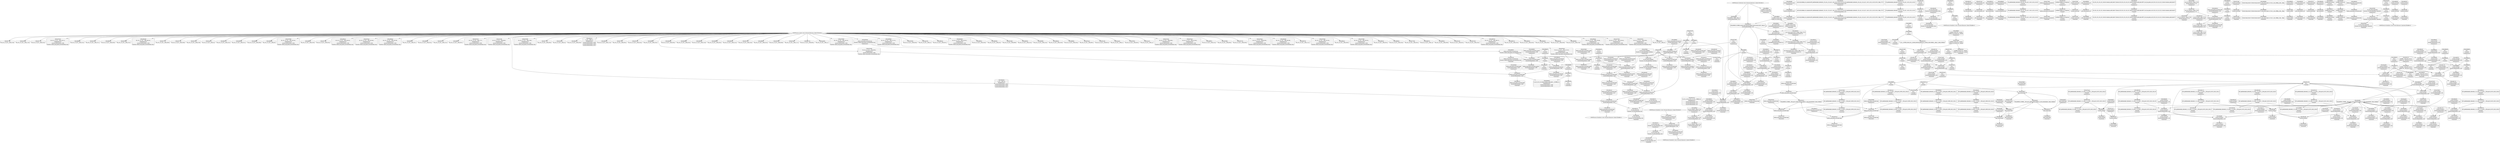 digraph {
	CE0x3d77890 [shape=record,shape=Mrecord,label="{CE0x3d77890|80:_i32,_112:_i8*,_:_CRE_61,62_}"]
	CE0x3d732f0 [shape=record,shape=Mrecord,label="{CE0x3d732f0|i32_0|*Constant*}"]
	CE0x3d9aa80 [shape=record,shape=Mrecord,label="{CE0x3d9aa80|current_sid:land.lhs.true2|*SummSink*}"]
	CE0x3db48c0 [shape=record,shape=Mrecord,label="{CE0x3db48c0|_call_void_lockdep_rcu_suspicious(i8*_getelementptr_inbounds_(_25_x_i8_,_25_x_i8_*_.str3,_i32_0,_i32_0),_i32_218,_i8*_getelementptr_inbounds_(_45_x_i8_,_45_x_i8_*_.str12,_i32_0,_i32_0))_#10,_!dbg_!27727|security/selinux/hooks.c,218}"]
	CE0x3d64080 [shape=record,shape=Mrecord,label="{CE0x3d64080|selinux_msg_queue_associate:q_perm1|security/selinux/hooks.c,5189|*SummSink*}"]
	CE0x3db5890 [shape=record,shape=Mrecord,label="{CE0x3db5890|current_sid:tmp17|security/selinux/hooks.c,218|*SummSource*}"]
	CE0x3d89cc0 [shape=record,shape=Mrecord,label="{CE0x3d89cc0|80:_i32,_112:_i8*,_:_CRE_184,192_|*MultipleSource*|security/selinux/hooks.c,5186|Function::selinux_msg_queue_associate&Arg::msq::}"]
	CE0x3db17c0 [shape=record,shape=Mrecord,label="{CE0x3db17c0|current_sid:tmp5|security/selinux/hooks.c,218|*SummSink*}"]
	CE0x3d7b3f0 [shape=record,shape=Mrecord,label="{CE0x3d7b3f0|current_sid:tmp8|security/selinux/hooks.c,218}"]
	CE0x3d79ec0 [shape=record,shape=Mrecord,label="{CE0x3d79ec0|80:_i32,_112:_i8*,_:_CRE_160,168_|*MultipleSource*|security/selinux/hooks.c,5186|Function::selinux_msg_queue_associate&Arg::msq::}"]
	CE0x3d6cda0 [shape=record,shape=Mrecord,label="{CE0x3d6cda0|selinux_msg_queue_associate:tmp5|security/selinux/hooks.c,5186|*SummSink*}"]
	CE0x3d89ea0 [shape=record,shape=Mrecord,label="{CE0x3d89ea0|80:_i32,_112:_i8*,_:_CRE_192,200_|*MultipleSource*|security/selinux/hooks.c,5186|Function::selinux_msg_queue_associate&Arg::msq::}"]
	CE0x3d893f0 [shape=record,shape=Mrecord,label="{CE0x3d893f0|80:_i32,_112:_i8*,_:_CRE_16,17_}"]
	CE0x3d784e0 [shape=record,shape=Mrecord,label="{CE0x3d784e0|get_current:tmp1}"]
	CE0x3d8d900 [shape=record,shape=Mrecord,label="{CE0x3d8d900|selinux_msg_queue_associate:q_perm1|security/selinux/hooks.c,5189|*SummSource*}"]
	CE0x3d8df50 [shape=record,shape=Mrecord,label="{CE0x3d8df50|80:_i32,_112:_i8*,_:_CRE_20,21_}"]
	CE0x3d648e0 [shape=record,shape=Mrecord,label="{CE0x3d648e0|selinux_msg_queue_associate:tmp6|security/selinux/hooks.c,5189|*SummSource*}"]
	CE0x3d7a210 [shape=record,shape=Mrecord,label="{CE0x3d7a210|current_sid:tmp1|*SummSource*}"]
	CE0x3db73c0 [shape=record,shape=Mrecord,label="{CE0x3db73c0|i8*_getelementptr_inbounds_(_25_x_i8_,_25_x_i8_*_.str3,_i32_0,_i32_0)|*Constant*|*SummSource*}"]
	CE0x3db7a90 [shape=record,shape=Mrecord,label="{CE0x3db7a90|i32_218|*Constant*|*SummSource*}"]
	CE0x3d98b00 [shape=record,shape=Mrecord,label="{CE0x3d98b00|current_sid:call|security/selinux/hooks.c,218}"]
	CE0x3d7db50 [shape=record,shape=Mrecord,label="{CE0x3d7db50|selinux_msg_queue_associate:q_perm|security/selinux/hooks.c,5186|*SummSource*}"]
	CE0x3d78160 [shape=record,shape=Mrecord,label="{CE0x3d78160|selinux_msg_queue_associate:tmp2}"]
	CE0x3d9b560 [shape=record,shape=Mrecord,label="{CE0x3d9b560|i64_2|*Constant*}"]
	CE0x3d6e260 [shape=record,shape=Mrecord,label="{CE0x3d6e260|avc_has_perm:tclass|Function::avc_has_perm&Arg::tclass::|*SummSource*}"]
	CE0x3d7d570 [shape=record,shape=Mrecord,label="{CE0x3d7d570|80:_i32,_112:_i8*,_:_CRE_12,13_}"]
	CE0x3d739f0 [shape=record,shape=Mrecord,label="{CE0x3d739f0|i64_5|*Constant*}"]
	CE0x3d78240 [shape=record,shape=Mrecord,label="{CE0x3d78240|selinux_msg_queue_associate:tmp2|*SummSource*}"]
	CE0x3d88f70 [shape=record,shape=Mrecord,label="{CE0x3d88f70|80:_i32,_112:_i8*,_:_CRE_36,37_}"]
	CE0x3d9f500 [shape=record,shape=Mrecord,label="{CE0x3d9f500|current_sid:tmp15|security/selinux/hooks.c,218|*SummSource*}"]
	CE0x3d7f600 [shape=record,shape=Mrecord,label="{CE0x3d7f600|avc_has_perm:auditdata|Function::avc_has_perm&Arg::auditdata::|*SummSource*}"]
	CE0x3db6a70 [shape=record,shape=Mrecord,label="{CE0x3db6a70|current_sid:tmp20|security/selinux/hooks.c,218|*SummSource*}"]
	CE0x3d78580 [shape=record,shape=Mrecord,label="{CE0x3d78580|selinux_msg_queue_associate:tmp|*SummSource*}"]
	CE0x3d7b150 [shape=record,shape=Mrecord,label="{CE0x3d7b150|80:_i32,_112:_i8*,_:_CRE_72,73_|*MultipleSource*|security/selinux/hooks.c,5186|Function::selinux_msg_queue_associate&Arg::msq::}"]
	CE0x3d819f0 [shape=record,shape=Mrecord,label="{CE0x3d819f0|selinux_msg_queue_associate:u|security/selinux/hooks.c,5189|*SummSink*}"]
	CE0x3d7d820 [shape=record,shape=Mrecord,label="{CE0x3d7d820|current_sid:tmp6|security/selinux/hooks.c,218|*SummSink*}"]
	CE0x3d814b0 [shape=record,shape=Mrecord,label="{CE0x3d814b0|avc_has_perm:entry}"]
	CE0x3d788e0 [shape=record,shape=Mrecord,label="{CE0x3d788e0|get_current:tmp1|*SummSource*}"]
	CE0x3d7cbf0 [shape=record,shape=Mrecord,label="{CE0x3d7cbf0|80:_i32,_112:_i8*,_:_CRE_88,92_|*MultipleSource*|security/selinux/hooks.c,5186|Function::selinux_msg_queue_associate&Arg::msq::}"]
	CE0x3d75060 [shape=record,shape=Mrecord,label="{CE0x3d75060|_call_void_mcount()_#3}"]
	CE0x3d901f0 [shape=record,shape=Mrecord,label="{CE0x3d901f0|get_current:entry}"]
	CE0x3d885d0 [shape=record,shape=Mrecord,label="{CE0x3d885d0|current_sid:land.lhs.true|*SummSource*}"]
	"CONST[source:0(mediator),value:2(dynamic)][purpose:{object}][SnkIdx:2]"
	CE0x3d82be0 [shape=record,shape=Mrecord,label="{CE0x3d82be0|4:_i32,_:_CRE_4,8_|*MultipleSource*|security/selinux/hooks.c,5186|security/selinux/hooks.c,5186|security/selinux/hooks.c,5191}"]
	CE0x3d7c680 [shape=record,shape=Mrecord,label="{CE0x3d7c680|80:_i32,_112:_i8*,_:_CRE_76,80_|*MultipleSource*|security/selinux/hooks.c,5186|Function::selinux_msg_queue_associate&Arg::msq::}"]
	CE0x3d73c00 [shape=record,shape=Mrecord,label="{CE0x3d73c00|current_sid:tmp9|security/selinux/hooks.c,218}"]
	CE0x3dbbad0 [shape=record,shape=Mrecord,label="{CE0x3dbbad0|current_sid:tmp24|security/selinux/hooks.c,220|*SummSink*}"]
	CE0x3d6df60 [shape=record,shape=Mrecord,label="{CE0x3d6df60|i16_27|*Constant*|*SummSink*}"]
	CE0x3d64cc0 [shape=record,shape=Mrecord,label="{CE0x3d64cc0|selinux_msg_queue_associate:tmp7|security/selinux/hooks.c,5191|*SummSource*}"]
	CE0x3d90e50 [shape=record,shape=Mrecord,label="{CE0x3d90e50|current_sid:sid|security/selinux/hooks.c,220|*SummSource*}"]
	CE0x3dbe6f0 [shape=record,shape=Mrecord,label="{CE0x3dbe6f0|i32_22|*Constant*|*SummSource*}"]
	CE0x3d752a0 [shape=record,shape=Mrecord,label="{CE0x3d752a0|_call_void_mcount()_#3|*SummSink*}"]
	CE0x3db4dc0 [shape=record,shape=Mrecord,label="{CE0x3db4dc0|i8*_getelementptr_inbounds_(_45_x_i8_,_45_x_i8_*_.str12,_i32_0,_i32_0)|*Constant*|*SummSource*}"]
	CE0x3d90660 [shape=record,shape=Mrecord,label="{CE0x3d90660|_ret_%struct.task_struct*_%tmp4,_!dbg_!27714|./arch/x86/include/asm/current.h,14}"]
	CE0x3d84a10 [shape=record,shape=Mrecord,label="{CE0x3d84a10|COLLAPSED:_GCMRE_current_task_external_global_%struct.task_struct*:_elem_0::|security/selinux/hooks.c,218}"]
	CE0x3dbf3f0 [shape=record,shape=Mrecord,label="{CE0x3dbf3f0|current_sid:tmp22|security/selinux/hooks.c,218|*SummSink*}"]
	CE0x3d77350 [shape=record,shape=Mrecord,label="{CE0x3d77350|80:_i32,_112:_i8*,_:_CRE_49,50_}"]
	CE0x54258a0 [shape=record,shape=Mrecord,label="{CE0x54258a0|80:_i32,_112:_i8*,_:_CRE_3,4_}"]
	CE0x3d6aa30 [shape=record,shape=Mrecord,label="{CE0x3d6aa30|80:_i32,_112:_i8*,_:_CRE_43,44_}"]
	CE0x3dca1c0 [shape=record,shape=Mrecord,label="{CE0x3dca1c0|get_current:tmp3|*SummSink*}"]
	CE0x3d96310 [shape=record,shape=Mrecord,label="{CE0x3d96310|current_sid:call4|security/selinux/hooks.c,218|*SummSource*}"]
	CE0x3d70d50 [shape=record,shape=Mrecord,label="{CE0x3d70d50|i64*_getelementptr_inbounds_(_2_x_i64_,_2_x_i64_*___llvm_gcov_ctr304,_i64_0,_i64_1)|*Constant*|*SummSource*}"]
	CE0x3d729d0 [shape=record,shape=Mrecord,label="{CE0x3d729d0|selinux_msg_queue_associate:bb|*SummSink*}"]
	CE0x3db1750 [shape=record,shape=Mrecord,label="{CE0x3db1750|current_sid:tmp5|security/selinux/hooks.c,218|*SummSource*}"]
	CE0x3d8aa10 [shape=record,shape=Mrecord,label="{CE0x3d8aa10|selinux_msg_queue_associate:security|security/selinux/hooks.c,5186|*SummSink*}"]
	CE0x3d6de30 [shape=record,shape=Mrecord,label="{CE0x3d6de30|i16_27|*Constant*|*SummSource*}"]
	CE0x3db6760 [shape=record,shape=Mrecord,label="{CE0x3db6760|i64*_getelementptr_inbounds_(_11_x_i64_,_11_x_i64_*___llvm_gcov_ctr125,_i64_0,_i64_10)|*Constant*|*SummSource*}"]
	CE0x3d80f60 [shape=record,shape=Mrecord,label="{CE0x3d80f60|current_sid:tmp14|security/selinux/hooks.c,218}"]
	CE0x3db7750 [shape=record,shape=Mrecord,label="{CE0x3db7750|GLOBAL:lockdep_rcu_suspicious|*Constant*|*SummSink*}"]
	CE0x3dce0c0 [shape=record,shape=Mrecord,label="{CE0x3dce0c0|COLLAPSED:_GCMRE___llvm_gcov_ctr98_internal_global_2_x_i64_zeroinitializer:_elem_0:default:}"]
	CE0x3d82b70 [shape=record,shape=Mrecord,label="{CE0x3d82b70|4:_i32,_:_CRE_0,2_|*MultipleSource*|security/selinux/hooks.c,5186|security/selinux/hooks.c,5186|security/selinux/hooks.c,5191}"]
	CE0x3d72fd0 [shape=record,shape=Mrecord,label="{CE0x3d72fd0|current_sid:do.end|*SummSource*}"]
	CE0x3d89530 [shape=record,shape=Mrecord,label="{CE0x3d89530|80:_i32,_112:_i8*,_:_CRE_17,18_}"]
	CE0x3d98710 [shape=record,shape=Mrecord,label="{CE0x3d98710|_call_void_mcount()_#3}"]
	CE0x3db6c10 [shape=record,shape=Mrecord,label="{CE0x3db6c10|current_sid:tmp20|security/selinux/hooks.c,218|*SummSink*}"]
	CE0x3d760e0 [shape=record,shape=Mrecord,label="{CE0x3d760e0|i64_1|*Constant*|*SummSink*}"]
	CE0x3d7a1a0 [shape=record,shape=Mrecord,label="{CE0x3d7a1a0|current_sid:tmp1}"]
	CE0x3db6810 [shape=record,shape=Mrecord,label="{CE0x3db6810|i64*_getelementptr_inbounds_(_11_x_i64_,_11_x_i64_*___llvm_gcov_ctr125,_i64_0,_i64_10)|*Constant*|*SummSink*}"]
	CE0x3d9bfe0 [shape=record,shape=Mrecord,label="{CE0x3d9bfe0|GLOBAL:current_sid.__warned|Global_var:current_sid.__warned|*SummSource*}"]
	CE0x3d77af0 [shape=record,shape=Mrecord,label="{CE0x3d77af0|80:_i32,_112:_i8*,_:_CRE_40,41_}"]
	CE0x3d65b20 [shape=record,shape=Mrecord,label="{CE0x3d65b20|i32_(i32,_i32,_i16,_i32,_%struct.common_audit_data*)*_bitcast_(i32_(i32,_i32,_i16,_i32,_%struct.common_audit_data.495*)*_avc_has_perm_to_i32_(i32,_i32,_i16,_i32,_%struct.common_audit_data*)*)|*Constant*}"]
	CE0x3dbf790 [shape=record,shape=Mrecord,label="{CE0x3dbf790|current_sid:tmp23|security/selinux/hooks.c,218|*SummSink*}"]
	CE0x3d9d7f0 [shape=record,shape=Mrecord,label="{CE0x3d9d7f0|current_sid:tmp4|security/selinux/hooks.c,218|*SummSource*}"]
	CE0x3d6ecd0 [shape=record,shape=Mrecord,label="{CE0x3d6ecd0|selinux_msg_queue_associate:tmp4|security/selinux/hooks.c,5186|*SummSource*}"]
	CE0x3d7fe20 [shape=record,shape=Mrecord,label="{CE0x3d7fe20|_ret_i32_%call3,_!dbg_!27729|security/selinux/hooks.c,5191}"]
	CE0x3d86a70 [shape=record,shape=Mrecord,label="{CE0x3d86a70|selinux_msg_queue_associate:tmp1|*SummSource*}"]
	CE0x3d81b70 [shape=record,shape=Mrecord,label="{CE0x3d81b70|selinux_msg_queue_associate:ipc_id|security/selinux/hooks.c,5189}"]
	CE0x3d96cb0 [shape=record,shape=Mrecord,label="{CE0x3d96cb0|i1_true|*Constant*|*SummSource*}"]
	CE0x3d7e250 [shape=record,shape=Mrecord,label="{CE0x3d7e250|80:_i32,_112:_i8*,_:_CRE_24,25_}"]
	CE0x3d72530 [shape=record,shape=Mrecord,label="{CE0x3d72530|current_sid:if.then|*SummSink*}"]
	CE0x3d7f1b0 [shape=record,shape=Mrecord,label="{CE0x3d7f1b0|_ret_i32_%retval.0,_!dbg_!27728|security/selinux/avc.c,775}"]
	CE0x3d8fbd0 [shape=record,shape=Mrecord,label="{CE0x3d8fbd0|80:_i32,_112:_i8*,_:_CRE_53,54_}"]
	CE0x3dba3e0 [shape=record,shape=Mrecord,label="{CE0x3dba3e0|i32_22|*Constant*}"]
	CE0x3d87b80 [shape=record,shape=Mrecord,label="{CE0x3d87b80|selinux_msg_queue_associate:msq|Function::selinux_msg_queue_associate&Arg::msq::|*SummSource*}"]
	CE0x3dba2b0 [shape=record,shape=Mrecord,label="{CE0x3dba2b0|current_sid:tmp21|security/selinux/hooks.c,218|*SummSource*}"]
	CE0x3d7ba70 [shape=record,shape=Mrecord,label="{CE0x3d7ba70|current_sid:tobool1|security/selinux/hooks.c,218}"]
	CE0x3dd1460 [shape=record,shape=Mrecord,label="{CE0x3dd1460|get_current:tmp2|*SummSink*}"]
	CE0x3d9f880 [shape=record,shape=Mrecord,label="{CE0x3d9f880|current_sid:tmp16|security/selinux/hooks.c,218}"]
	CE0x3d90420 [shape=record,shape=Mrecord,label="{CE0x3d90420|_ret_%struct.task_struct*_%tmp4,_!dbg_!27714|./arch/x86/include/asm/current.h,14|*SummSource*}"]
	CE0x3d91b90 [shape=record,shape=Mrecord,label="{CE0x3d91b90|current_sid:tmp2|*SummSink*}"]
	CE0x3db5b90 [shape=record,shape=Mrecord,label="{CE0x3db5b90|current_sid:tmp18|security/selinux/hooks.c,218}"]
	CE0x3d6ab60 [shape=record,shape=Mrecord,label="{CE0x3d6ab60|80:_i32,_112:_i8*,_:_CRE_44,45_}"]
	CE0x3d9a910 [shape=record,shape=Mrecord,label="{CE0x3d9a910|current_sid:land.lhs.true2}"]
	CE0x3d6a8b0 [shape=record,shape=Mrecord,label="{CE0x3d6a8b0|80:_i32,_112:_i8*,_:_CRE_42,43_}"]
	CE0x3db6880 [shape=record,shape=Mrecord,label="{CE0x3db6880|current_sid:tmp19|security/selinux/hooks.c,218|*SummSink*}"]
	CE0x3d8bfa0 [shape=record,shape=Mrecord,label="{CE0x3d8bfa0|selinux_msg_queue_associate:ad|security/selinux/hooks.c, 5183|*SummSource*}"]
	CE0x3d86b50 [shape=record,shape=Mrecord,label="{CE0x3d86b50|i32_1|*Constant*}"]
	CE0x3d807d0 [shape=record,shape=Mrecord,label="{CE0x3d807d0|i64*_getelementptr_inbounds_(_11_x_i64_,_11_x_i64_*___llvm_gcov_ctr125,_i64_0,_i64_6)|*Constant*|*SummSink*}"]
	CE0x3d80520 [shape=record,shape=Mrecord,label="{CE0x3d80520|i64*_getelementptr_inbounds_(_11_x_i64_,_11_x_i64_*___llvm_gcov_ctr125,_i64_0,_i64_6)|*Constant*|*SummSource*}"]
	CE0x3dbf180 [shape=record,shape=Mrecord,label="{CE0x3dbf180|current_sid:tmp22|security/selinux/hooks.c,218|*SummSource*}"]
	CE0x3dd12d0 [shape=record,shape=Mrecord,label="{CE0x3dd12d0|i64*_getelementptr_inbounds_(_2_x_i64_,_2_x_i64_*___llvm_gcov_ctr98,_i64_0,_i64_1)|*Constant*|*SummSink*}"]
	CE0x3d74f00 [shape=record,shape=Mrecord,label="{CE0x3d74f00|selinux_msg_queue_associate:tmp3|*SummSource*}"]
	CE0x3d890a0 [shape=record,shape=Mrecord,label="{CE0x3d890a0|80:_i32,_112:_i8*,_:_CRE_37,38_}"]
	CE0x3d72ee0 [shape=record,shape=Mrecord,label="{CE0x3d72ee0|current_sid:do.end}"]
	CE0x3d82e30 [shape=record,shape=Mrecord,label="{CE0x3d82e30|selinux_msg_queue_associate:tmp7|security/selinux/hooks.c,5191}"]
	CE0x3db1670 [shape=record,shape=Mrecord,label="{CE0x3db1670|GLOBAL:__llvm_gcov_ctr125|Global_var:__llvm_gcov_ctr125|*SummSource*}"]
	CE0x5aae760 [shape=record,shape=Mrecord,label="{CE0x5aae760|selinux_msg_queue_associate:q_perm|security/selinux/hooks.c,5186|*SummSink*}"]
	CE0x3db4930 [shape=record,shape=Mrecord,label="{CE0x3db4930|_call_void_lockdep_rcu_suspicious(i8*_getelementptr_inbounds_(_25_x_i8_,_25_x_i8_*_.str3,_i32_0,_i32_0),_i32_218,_i8*_getelementptr_inbounds_(_45_x_i8_,_45_x_i8_*_.str12,_i32_0,_i32_0))_#10,_!dbg_!27727|security/selinux/hooks.c,218|*SummSource*}"]
	CE0x3d8b960 [shape=record,shape=Mrecord,label="{CE0x3d8b960|80:_i32,_112:_i8*,_:_CRE_34,35_}"]
	CE0x3d7b020 [shape=record,shape=Mrecord,label="{CE0x3d7b020|i32_10|*Constant*}"]
	CE0x3d91da0 [shape=record,shape=Mrecord,label="{CE0x3d91da0|current_sid:tmp3}"]
	CE0x3dae730 [shape=record,shape=Mrecord,label="{CE0x3dae730|current_sid:tmp10|security/selinux/hooks.c,218|*SummSink*}"]
	CE0x3d8e040 [shape=record,shape=Mrecord,label="{CE0x3d8e040|80:_i32,_112:_i8*,_:_CRE_21,22_}"]
	CE0x3d9d540 [shape=record,shape=Mrecord,label="{CE0x3d9d540|i64_3|*Constant*}"]
	CE0x3d7e340 [shape=record,shape=Mrecord,label="{CE0x3d7e340|80:_i32,_112:_i8*,_:_CRE_25,26_}"]
	CE0x3d8f8d0 [shape=record,shape=Mrecord,label="{CE0x3d8f8d0|i64_1|*Constant*}"]
	CE0x3d8faa0 [shape=record,shape=Mrecord,label="{CE0x3d8faa0|80:_i32,_112:_i8*,_:_CRE_52,53_}"]
	CE0x3d75530 [shape=record,shape=Mrecord,label="{CE0x3d75530|i32_1|*Constant*|*SummSource*}"]
	CE0x3df3050 [shape=record,shape=Mrecord,label="{CE0x3df3050|get_current:tmp|*SummSink*}"]
	CE0x3d8ffa0 [shape=record,shape=Mrecord,label="{CE0x3d8ffa0|selinux_msg_queue_associate:ad|security/selinux/hooks.c, 5183}"]
	CE0x3dbbf30 [shape=record,shape=Mrecord,label="{CE0x3dbbf30|i64*_getelementptr_inbounds_(_2_x_i64_,_2_x_i64_*___llvm_gcov_ctr98,_i64_0,_i64_0)|*Constant*}"]
	CE0x3d9b5d0 [shape=record,shape=Mrecord,label="{CE0x3d9b5d0|i64_2|*Constant*|*SummSource*}"]
	CE0x3d9b9d0 [shape=record,shape=Mrecord,label="{CE0x3d9b9d0|%struct.task_struct*_(%struct.task_struct**)*_asm_movq_%gs:$_1:P_,$0_,_r,im,_dirflag_,_fpsr_,_flags_|*SummSource*}"]
	CE0x3d76990 [shape=record,shape=Mrecord,label="{CE0x3d76990|80:_i32,_112:_i8*,_:_CRE_65,66_}"]
	CE0x3d7aef0 [shape=record,shape=Mrecord,label="{CE0x3d7aef0|80:_i32,_112:_i8*,_:_CRE_71,72_}"]
	CE0x3db5f00 [shape=record,shape=Mrecord,label="{CE0x3db5f00|current_sid:tmp18|security/selinux/hooks.c,218|*SummSink*}"]
	CE0x3d87120 [shape=record,shape=Mrecord,label="{CE0x3d87120|80:_i32,_112:_i8*,_:_CRE_60,61_}"]
	CE0x3d73dd0 [shape=record,shape=Mrecord,label="{CE0x3d73dd0|current_sid:tmp9|security/selinux/hooks.c,218|*SummSink*}"]
	CE0x3d80cd0 [shape=record,shape=Mrecord,label="{CE0x3d80cd0|current_sid:tmp13|security/selinux/hooks.c,218|*SummSink*}"]
	CE0x3dbb600 [shape=record,shape=Mrecord,label="{CE0x3dbb600|i64*_getelementptr_inbounds_(_2_x_i64_,_2_x_i64_*___llvm_gcov_ctr98,_i64_0,_i64_0)|*Constant*|*SummSource*}"]
	CE0x3d725f0 [shape=record,shape=Mrecord,label="{CE0x3d725f0|current_sid:bb}"]
	CE0x5aae840 [shape=record,shape=Mrecord,label="{CE0x5aae840|80:_i32,_112:_i8*,_:_CRE_1,2_}"]
	CE0x3d9c160 [shape=record,shape=Mrecord,label="{CE0x3d9c160|GLOBAL:current_sid.__warned|Global_var:current_sid.__warned|*SummSink*}"]
	CE0x3d97a20 [shape=record,shape=Mrecord,label="{CE0x3d97a20|i64*_getelementptr_inbounds_(_11_x_i64_,_11_x_i64_*___llvm_gcov_ctr125,_i64_0,_i64_8)|*Constant*|*SummSource*}"]
	CE0x3db93d0 [shape=record,shape=Mrecord,label="{CE0x3db93d0|_call_void_mcount()_#3|*SummSource*}"]
	CE0x3d98e30 [shape=record,shape=Mrecord,label="{CE0x3d98e30|current_sid:call|security/selinux/hooks.c,218|*SummSource*}"]
	CE0x3d6e1f0 [shape=record,shape=Mrecord,label="{CE0x3d6e1f0|avc_has_perm:tclass|Function::avc_has_perm&Arg::tclass::}"]
	CE0x3d8a740 [shape=record,shape=Mrecord,label="{CE0x3d8a740|selinux_msg_queue_associate:tmp4|security/selinux/hooks.c,5186}"]
	CE0x3dce930 [shape=record,shape=Mrecord,label="{CE0x3dce930|get_current:tmp2|*SummSource*}"]
	CE0x3d78470 [shape=record,shape=Mrecord,label="{CE0x3d78470|i64_1|*Constant*}"]
	CE0x3d79b00 [shape=record,shape=Mrecord,label="{CE0x3d79b00|80:_i32,_112:_i8*,_:_CRE_144,152_|*MultipleSource*|security/selinux/hooks.c,5186|Function::selinux_msg_queue_associate&Arg::msq::}"]
	CE0x3ddc780 [shape=record,shape=Mrecord,label="{CE0x3ddc780|i64*_getelementptr_inbounds_(_2_x_i64_,_2_x_i64_*___llvm_gcov_ctr98,_i64_0,_i64_0)|*Constant*|*SummSink*}"]
	CE0x3d78370 [shape=record,shape=Mrecord,label="{CE0x3d78370|COLLAPSED:_GCMRE___llvm_gcov_ctr304_internal_global_2_x_i64_zeroinitializer:_elem_0:default:}"]
	CE0x3db5900 [shape=record,shape=Mrecord,label="{CE0x3db5900|current_sid:tmp17|security/selinux/hooks.c,218|*SummSink*}"]
	CE0x3d7cce0 [shape=record,shape=Mrecord,label="{CE0x3d7cce0|current_sid:tmp6|security/selinux/hooks.c,218|*SummSource*}"]
	CE0x3dbecb0 [shape=record,shape=Mrecord,label="{CE0x3dbecb0|current_sid:security|security/selinux/hooks.c,218|*SummSink*}"]
	CE0x3d91f80 [shape=record,shape=Mrecord,label="{CE0x3d91f80|current_sid:tmp3|*SummSource*}"]
	"CONST[source:0(mediator),value:2(dynamic)][purpose:{object}][SnkIdx:1]"
	CE0x3dbebd0 [shape=record,shape=Mrecord,label="{CE0x3dbebd0|current_sid:security|security/selinux/hooks.c,218}"]
	CE0x3d6d910 [shape=record,shape=Mrecord,label="{CE0x3d6d910|current_sid:tmp6|security/selinux/hooks.c,218}"]
	CE0x3dce050 [shape=record,shape=Mrecord,label="{CE0x3dce050|get_current:tmp|*SummSource*}"]
	CE0x3d79430 [shape=record,shape=Mrecord,label="{CE0x3d79430|80:_i32,_112:_i8*,_:_CRE_112,120_|*MultipleSource*|security/selinux/hooks.c,5186|Function::selinux_msg_queue_associate&Arg::msq::}"]
	CE0x3db9360 [shape=record,shape=Mrecord,label="{CE0x3db9360|current_sid:do.body|*SummSink*}"]
	CE0x3d82660 [shape=record,shape=Mrecord,label="{CE0x3d82660|selinux_msg_queue_associate:sid2|security/selinux/hooks.c,5191|*SummSink*}"]
	CE0x3db4d00 [shape=record,shape=Mrecord,label="{CE0x3db4d00|i8*_getelementptr_inbounds_(_45_x_i8_,_45_x_i8_*_.str12,_i32_0,_i32_0)|*Constant*}"]
	CE0x3d75aa0 [shape=record,shape=Mrecord,label="{CE0x3d75aa0|i64*_getelementptr_inbounds_(_11_x_i64_,_11_x_i64_*___llvm_gcov_ctr125,_i64_0,_i64_0)|*Constant*|*SummSource*}"]
	CE0x3d785f0 [shape=record,shape=Mrecord,label="{CE0x3d785f0|selinux_msg_queue_associate:tmp}"]
	CE0x3d78830 [shape=record,shape=Mrecord,label="{CE0x3d78830|i64*_getelementptr_inbounds_(_2_x_i64_,_2_x_i64_*___llvm_gcov_ctr304,_i64_0,_i64_0)|*Constant*|*SummSink*}"]
	CE0x3d89900 [shape=record,shape=Mrecord,label="{CE0x3d89900|80:_i32,_112:_i8*,_:_CRE_172,176_|*MultipleSource*|security/selinux/hooks.c,5186|Function::selinux_msg_queue_associate&Arg::msq::}"]
	CE0x3d656a0 [shape=record,shape=Mrecord,label="{CE0x3d656a0|avc_has_perm:tsid|Function::avc_has_perm&Arg::tsid::|*SummSink*}"]
	CE0x3d7c890 [shape=record,shape=Mrecord,label="{CE0x3d7c890|80:_i32,_112:_i8*,_:_CRE_80,84_|*MultipleSource*|security/selinux/hooks.c,5186|Function::selinux_msg_queue_associate&Arg::msq::}"]
	CE0x3db9570 [shape=record,shape=Mrecord,label="{CE0x3db9570|get_current:tmp4|./arch/x86/include/asm/current.h,14}"]
	CE0x3dbbc80 [shape=record,shape=Mrecord,label="{CE0x3dbbc80|get_current:bb|*SummSource*}"]
	CE0x3d73b60 [shape=record,shape=Mrecord,label="{CE0x3d73b60|i64_5|*Constant*|*SummSink*}"]
	CE0x3d96830 [shape=record,shape=Mrecord,label="{CE0x3d96830|GLOBAL:get_current|*Constant*|*SummSource*}"]
	CE0x3db4e30 [shape=record,shape=Mrecord,label="{CE0x3db4e30|i8*_getelementptr_inbounds_(_45_x_i8_,_45_x_i8_*_.str12,_i32_0,_i32_0)|*Constant*|*SummSink*}"]
	CE0x3d76600 [shape=record,shape=Mrecord,label="{CE0x3d76600|80:_i32,_112:_i8*,_:_CRE_62,63_}"]
	CE0x3d7f590 [shape=record,shape=Mrecord,label="{CE0x3d7f590|avc_has_perm:auditdata|Function::avc_has_perm&Arg::auditdata::}"]
	CE0x3d9f570 [shape=record,shape=Mrecord,label="{CE0x3d9f570|current_sid:tmp15|security/selinux/hooks.c,218|*SummSink*}"]
	CE0x3d7a130 [shape=record,shape=Mrecord,label="{CE0x3d7a130|i64_1|*Constant*}"]
	CE0x3d7fa90 [shape=record,shape=Mrecord,label="{CE0x3d7fa90|_ret_i32_%retval.0,_!dbg_!27728|security/selinux/avc.c,775|*SummSink*}"]
	CE0x5aae7d0 [shape=record,shape=Mrecord,label="{CE0x5aae7d0|80:_i32,_112:_i8*,_:_CRE_0,1_}"]
	CE0x3d86ca0 [shape=record,shape=Mrecord,label="{CE0x3d86ca0|80:_i32,_112:_i8*,_:_CRE_56,57_}"]
	CE0x3dbea60 [shape=record,shape=Mrecord,label="{CE0x3dbea60|COLLAPSED:_CMRE:_elem_0::|security/selinux/hooks.c,218}"]
	CE0x3d9f490 [shape=record,shape=Mrecord,label="{CE0x3d9f490|current_sid:tmp15|security/selinux/hooks.c,218}"]
	CE0x3d96f60 [shape=record,shape=Mrecord,label="{CE0x3d96f60|i64*_getelementptr_inbounds_(_11_x_i64_,_11_x_i64_*___llvm_gcov_ctr125,_i64_0,_i64_8)|*Constant*|*SummSink*}"]
	CE0x3d7d9b0 [shape=record,shape=Mrecord,label="{CE0x3d7d9b0|current_sid:tmp7|security/selinux/hooks.c,218}"]
	"CONST[source:0(mediator),value:2(dynamic)][purpose:{subject}][SrcIdx:3]"
	CE0x3d8a390 [shape=record,shape=Mrecord,label="{CE0x3d8a390|80:_i32,_112:_i8*,_:_CRE_216,224_|*MultipleSource*|security/selinux/hooks.c,5186|Function::selinux_msg_queue_associate&Arg::msq::}"]
	CE0x3d9d650 [shape=record,shape=Mrecord,label="{CE0x3d9d650|i64_3|*Constant*|*SummSink*}"]
	CE0x3d965c0 [shape=record,shape=Mrecord,label="{CE0x3d965c0|GLOBAL:get_current|*Constant*}"]
	CE0x3d6ee30 [shape=record,shape=Mrecord,label="{CE0x3d6ee30|selinux_msg_queue_associate:tmp5|security/selinux/hooks.c,5186}"]
	CE0x3db5460 [shape=record,shape=Mrecord,label="{CE0x3db5460|i64*_getelementptr_inbounds_(_11_x_i64_,_11_x_i64_*___llvm_gcov_ctr125,_i64_0,_i64_9)|*Constant*|*SummSink*}"]
	CE0x3d9b260 [shape=record,shape=Mrecord,label="{CE0x3d9b260|current_sid:tobool|security/selinux/hooks.c,218|*SummSink*}"]
	CE0x46f9b10 [shape=record,shape=Mrecord,label="{CE0x46f9b10|80:_i32,_112:_i8*,_:_CRE_29,30_}"]
	CE0x3d96e30 [shape=record,shape=Mrecord,label="{CE0x3d96e30|i1_true|*Constant*|*SummSink*}"]
	CE0x3d8c800 [shape=record,shape=Mrecord,label="{CE0x3d8c800|GLOBAL:current_sid|*Constant*|*SummSource*}"]
	CE0x3d85660 [shape=record,shape=Mrecord,label="{CE0x3d85660|80:_i32,_112:_i8*,_:_CRE_9,10_}"]
	CE0x3d6d5a0 [shape=record,shape=Mrecord,label="{CE0x3d6d5a0|selinux_msg_queue_associate:type|security/selinux/hooks.c,5188|*SummSink*}"]
	CE0x3d7ab60 [shape=record,shape=Mrecord,label="{CE0x3d7ab60|80:_i32,_112:_i8*,_:_CRE_68,69_}"]
	CE0x3dba130 [shape=record,shape=Mrecord,label="{CE0x3dba130|current_sid:tmp21|security/selinux/hooks.c,218}"]
	CE0x3668030 [shape=record,shape=Mrecord,label="{CE0x3668030|80:_i32,_112:_i8*,_:_CRE_14,15_}"]
	CE0x3d9b0b0 [shape=record,shape=Mrecord,label="{CE0x3d9b0b0|current_sid:call|security/selinux/hooks.c,218|*SummSink*}"]
	CE0x3d7b900 [shape=record,shape=Mrecord,label="{CE0x3d7b900|current_sid:tmp8|security/selinux/hooks.c,218|*SummSource*}"]
	CE0x3d9b8d0 [shape=record,shape=Mrecord,label="{CE0x3d9b8d0|%struct.task_struct*_(%struct.task_struct**)*_asm_movq_%gs:$_1:P_,$0_,_r,im,_dirflag_,_fpsr_,_flags_}"]
	CE0x36680f0 [shape=record,shape=Mrecord,label="{CE0x36680f0|80:_i32,_112:_i8*,_:_CRE_15,16_}"]
	CE0x3d8e950 [shape=record,shape=Mrecord,label="{CE0x3d8e950|selinux_msg_queue_associate:call|security/selinux/hooks.c,5184|*SummSink*}"]
	CE0x3d88e40 [shape=record,shape=Mrecord,label="{CE0x3d88e40|80:_i32,_112:_i8*,_:_CRE_35,36_}"]
	CE0x3d8fd00 [shape=record,shape=Mrecord,label="{CE0x3d8fd00|80:_i32,_112:_i8*,_:_CRE_54,55_}"]
	CE0x3dce8c0 [shape=record,shape=Mrecord,label="{CE0x3dce8c0|get_current:tmp2}"]
	CE0x3d65350 [shape=record,shape=Mrecord,label="{CE0x3d65350|avc_has_perm:ssid|Function::avc_has_perm&Arg::ssid::|*SummSink*}"]
	CE0x3d90390 [shape=record,shape=Mrecord,label="{CE0x3d90390|get_current:entry|*SummSink*}"]
	CE0x3d7fc70 [shape=record,shape=Mrecord,label="{CE0x3d7fc70|current_sid:do.body|*SummSource*}"]
	CE0x3d8d790 [shape=record,shape=Mrecord,label="{CE0x3d8d790|i8_4|*Constant*|*SummSink*}"]
	CE0x3d88490 [shape=record,shape=Mrecord,label="{CE0x3d88490|current_sid:land.lhs.true}"]
	CE0x3d87c90 [shape=record,shape=Mrecord,label="{CE0x3d87c90|selinux_msg_queue_associate:msq|Function::selinux_msg_queue_associate&Arg::msq::|*SummSink*}"]
	CE0x3db5d80 [shape=record,shape=Mrecord,label="{CE0x3db5d80|current_sid:tmp18|security/selinux/hooks.c,218|*SummSource*}"]
	CE0x3d76ac0 [shape=record,shape=Mrecord,label="{CE0x3d76ac0|80:_i32,_112:_i8*,_:_CRE_66,67_}"]
	CE0x3dbf000 [shape=record,shape=Mrecord,label="{CE0x3dbf000|current_sid:tmp22|security/selinux/hooks.c,218}"]
	CE0x3d8f290 [shape=record,shape=Mrecord,label="{CE0x3d8f290|selinux_msg_queue_associate:msq|Function::selinux_msg_queue_associate&Arg::msq::}"]
	CE0x3d6d3f0 [shape=record,shape=Mrecord,label="{CE0x3d6d3f0|selinux_msg_queue_associate:type|security/selinux/hooks.c,5188|*SummSource*}"]
	CE0x3d8f420 [shape=record,shape=Mrecord,label="{CE0x3d8f420|i64*_getelementptr_inbounds_(_11_x_i64_,_11_x_i64_*___llvm_gcov_ctr125,_i64_0,_i64_1)|*Constant*}"]
	CE0x3d7ac90 [shape=record,shape=Mrecord,label="{CE0x3d7ac90|80:_i32,_112:_i8*,_:_CRE_69,70_}"]
	CE0x5ceaae0 [shape=record,shape=Mrecord,label="{CE0x5ceaae0|80:_i32,_112:_i8*,_:_CRE_6,7_}"]
	CE0x3d6c910 [shape=record,shape=Mrecord,label="{CE0x3d6c910|avc_has_perm:ssid|Function::avc_has_perm&Arg::ssid::|*SummSource*}"]
	CE0x3d6cb50 [shape=record,shape=Mrecord,label="{CE0x3d6cb50|selinux_msg_queue_associate:tmp5|security/selinux/hooks.c,5186|*SummSource*}"]
	CE0x3daf000 [shape=record,shape=Mrecord,label="{CE0x3daf000|current_sid:tmp12|security/selinux/hooks.c,218|*SummSink*}"]
	CE0x3d73d00 [shape=record,shape=Mrecord,label="{CE0x3d73d00|current_sid:tmp9|security/selinux/hooks.c,218|*SummSource*}"]
	CE0x3d8a5a0 [shape=record,shape=Mrecord,label="{CE0x3d8a5a0|i32_10|*Constant*|*SummSource*}"]
	CE0x3d989f0 [shape=record,shape=Mrecord,label="{CE0x3d989f0|_call_void_mcount()_#3|*SummSink*}"]
	CE0x3dca0f0 [shape=record,shape=Mrecord,label="{CE0x3dca0f0|get_current:tmp3|*SummSource*}"]
	CE0x3d8d9d0 [shape=record,shape=Mrecord,label="{CE0x3d8d9d0|selinux_msg_queue_associate:key|security/selinux/hooks.c,5189}"]
	CE0x3d9c910 [shape=record,shape=Mrecord,label="{CE0x3d9c910|current_sid:tmp}"]
	CE0x3d9fab0 [shape=record,shape=Mrecord,label="{CE0x3d9fab0|current_sid:tmp16|security/selinux/hooks.c,218|*SummSource*}"]
	CE0x3d832e0 [shape=record,shape=Mrecord,label="{CE0x3d832e0|_ret_i32_%call3,_!dbg_!27729|security/selinux/hooks.c,5191|*SummSink*}"]
	CE0x3d96b10 [shape=record,shape=Mrecord,label="{CE0x3d96b10|i1_true|*Constant*}"]
	CE0x3d68a40 [shape=record,shape=Mrecord,label="{CE0x3d68a40|selinux_msg_queue_associate:entry}"]
	CE0x3d98950 [shape=record,shape=Mrecord,label="{CE0x3d98950|_call_void_mcount()_#3|*SummSource*}"]
	CE0x3d7f050 [shape=record,shape=Mrecord,label="{CE0x3d7f050|avc_has_perm:requested|Function::avc_has_perm&Arg::requested::|*SummSink*}"]
	CE0x3d76fc0 [shape=record,shape=Mrecord,label="{CE0x3d76fc0|80:_i32,_112:_i8*,_:_CRE_46,47_}"]
	CE0x3d91160 [shape=record,shape=Mrecord,label="{CE0x3d91160|0:_i32,_4:_i32,_8:_i32,_12:_i32,_:_CMRE_4,8_|*MultipleSource*|security/selinux/hooks.c,218|security/selinux/hooks.c,218|security/selinux/hooks.c,220}"]
	CE0x3d9a980 [shape=record,shape=Mrecord,label="{CE0x3d9a980|current_sid:land.lhs.true2|*SummSource*}"]
	CE0x3d82320 [shape=record,shape=Mrecord,label="{CE0x3d82320|selinux_msg_queue_associate:sid2|security/selinux/hooks.c,5191}"]
	CE0x3d9bd30 [shape=record,shape=Mrecord,label="{CE0x3d9bd30|GLOBAL:__llvm_gcov_ctr125|Global_var:__llvm_gcov_ctr125|*SummSink*}"]
	CE0x3d7f220 [shape=record,shape=Mrecord,label="{CE0x3d7f220|avc_has_perm:requested|Function::avc_has_perm&Arg::requested::}"]
	CE0x3d88380 [shape=record,shape=Mrecord,label="{CE0x3d88380|current_sid:if.end|*SummSource*}"]
	CE0x3d9ba60 [shape=record,shape=Mrecord,label="{CE0x3d9ba60|%struct.task_struct*_(%struct.task_struct**)*_asm_movq_%gs:$_1:P_,$0_,_r,im,_dirflag_,_fpsr_,_flags_|*SummSink*}"]
	CE0x3dbe580 [shape=record,shape=Mrecord,label="{CE0x3dbe580|current_sid:tmp21|security/selinux/hooks.c,218|*SummSink*}"]
	CE0x3daf130 [shape=record,shape=Mrecord,label="{CE0x3daf130|i64*_getelementptr_inbounds_(_11_x_i64_,_11_x_i64_*___llvm_gcov_ctr125,_i64_0,_i64_6)|*Constant*}"]
	CE0x3daf580 [shape=record,shape=Mrecord,label="{CE0x3daf580|get_current:tmp4|./arch/x86/include/asm/current.h,14|*SummSink*}"]
	CE0x3dca280 [shape=record,shape=Mrecord,label="{CE0x3dca280|_call_void_mcount()_#3}"]
	CE0x3d8a870 [shape=record,shape=Mrecord,label="{CE0x3d8a870|selinux_msg_queue_associate:security|security/selinux/hooks.c,5186|*SummSource*}"]
	CE0x3d875f0 [shape=record,shape=Mrecord,label="{CE0x3d875f0|selinux_msg_queue_associate:tmp3}"]
	CE0x3d65eb0 [shape=record,shape=Mrecord,label="{CE0x3d65eb0|i32_(i32,_i32,_i16,_i32,_%struct.common_audit_data*)*_bitcast_(i32_(i32,_i32,_i16,_i32,_%struct.common_audit_data.495*)*_avc_has_perm_to_i32_(i32,_i32,_i16,_i32,_%struct.common_audit_data*)*)|*Constant*|*SummSink*}"]
	CE0x3dbec40 [shape=record,shape=Mrecord,label="{CE0x3dbec40|current_sid:security|security/selinux/hooks.c,218|*SummSource*}"]
	CE0x514ac20 [shape=record,shape=Mrecord,label="{CE0x514ac20|80:_i32,_112:_i8*,_:_CRE_2,3_}"]
	CE0x3d731b0 [shape=record,shape=Mrecord,label="{CE0x3d731b0|i64*_getelementptr_inbounds_(_11_x_i64_,_11_x_i64_*___llvm_gcov_ctr125,_i64_0,_i64_0)|*Constant*}"]
	CE0x3dffbd0 [shape=record,shape=Mrecord,label="{CE0x3dffbd0|GLOBAL:current_task|Global_var:current_task|*SummSource*}"]
	CE0x3d9fd60 [shape=record,shape=Mrecord,label="{CE0x3d9fd60|i8_1|*Constant*}"]
	CE0x3d6b020 [shape=record,shape=Mrecord,label="{CE0x3d6b020|selinux_msg_queue_associate:entry|*SummSource*}"]
	CE0x3d84b10 [shape=record,shape=Mrecord,label="{CE0x3d84b10|current_sid:cred|security/selinux/hooks.c,218|*SummSource*}"]
	CE0x3d812b0 [shape=record,shape=Mrecord,label="{CE0x3d812b0|current_sid:tmp14|security/selinux/hooks.c,218|*SummSink*}"]
	CE0x3d68100 [shape=record,shape=Mrecord,label="{CE0x3d68100|current_sid:entry|*SummSource*}"]
	"CONST[source:1(input),value:2(dynamic)][purpose:{object}][SrcIdx:1]"
	CE0x3d7c9e0 [shape=record,shape=Mrecord,label="{CE0x3d7c9e0|80:_i32,_112:_i8*,_:_CRE_84,88_|*MultipleSource*|security/selinux/hooks.c,5186|Function::selinux_msg_queue_associate&Arg::msq::}"]
	CE0x3d8da40 [shape=record,shape=Mrecord,label="{CE0x3d8da40|selinux_msg_queue_associate:key|security/selinux/hooks.c,5189|*SummSource*}"]
	CE0x3d9e2d0 [shape=record,shape=Mrecord,label="{CE0x3d9e2d0|i64*_getelementptr_inbounds_(_11_x_i64_,_11_x_i64_*___llvm_gcov_ctr125,_i64_0,_i64_1)|*Constant*|*SummSink*}"]
	CE0x3d67490 [shape=record,shape=Mrecord,label="{CE0x3d67490|current_sid:tobool1|security/selinux/hooks.c,218|*SummSink*}"]
	CE0x3d65930 [shape=record,shape=Mrecord,label="{CE0x3d65930|selinux_msg_queue_associate:call3|security/selinux/hooks.c,5191|*SummSink*}"]
	CE0x3d6c510 [shape=record,shape=Mrecord,label="{CE0x3d6c510|avc_has_perm:entry|*SummSource*}"]
	CE0x3d82fb0 [shape=record,shape=Mrecord,label="{CE0x3d82fb0|selinux_msg_queue_associate:call3|security/selinux/hooks.c,5191}"]
	CE0x3d90700 [shape=record,shape=Mrecord,label="{CE0x3d90700|_ret_%struct.task_struct*_%tmp4,_!dbg_!27714|./arch/x86/include/asm/current.h,14|*SummSink*}"]
	CE0x3d734d0 [shape=record,shape=Mrecord,label="{CE0x3d734d0|i32_0|*Constant*|*SummSink*}"]
	CE0x3d79ce0 [shape=record,shape=Mrecord,label="{CE0x3d79ce0|80:_i32,_112:_i8*,_:_CRE_152,160_|*MultipleSource*|security/selinux/hooks.c,5186|Function::selinux_msg_queue_associate&Arg::msq::}"]
	CE0x3d6bb50 [shape=record,shape=Mrecord,label="{CE0x3d6bb50|i32_3|*Constant*|*SummSource*}"]
	CE0x3db8c10 [shape=record,shape=Mrecord,label="{CE0x3db8c10|current_sid:bb|*SummSink*}"]
	CE0x3d6c6f0 [shape=record,shape=Mrecord,label="{CE0x3d6c6f0|avc_has_perm:ssid|Function::avc_has_perm&Arg::ssid::}"]
	CE0x3d8f970 [shape=record,shape=Mrecord,label="{CE0x3d8f970|80:_i32,_112:_i8*,_:_CRE_51,52_}"]
	CE0x3d9db50 [shape=record,shape=Mrecord,label="{CE0x3d9db50|i64_0|*Constant*|*SummSource*}"]
	CE0x3d96490 [shape=record,shape=Mrecord,label="{CE0x3d96490|current_sid:call4|security/selinux/hooks.c,218|*SummSink*}"]
	CE0x3d886d0 [shape=record,shape=Mrecord,label="{CE0x3d886d0|current_sid:land.lhs.true|*SummSink*}"]
	CE0x3d76860 [shape=record,shape=Mrecord,label="{CE0x3d76860|80:_i32,_112:_i8*,_:_CRE_64,65_}"]
	CE0x3d6eed0 [shape=record,shape=Mrecord,label="{CE0x3d6eed0|0:_i8,_8:_i32,_24:_%struct.selinux_audit_data*,_:_SCMRE_0,1_|*MultipleSource*|security/selinux/hooks.c, 5183|security/selinux/hooks.c,5188}"]
	CE0x3db7870 [shape=record,shape=Mrecord,label="{CE0x3db7870|i32_218|*Constant*}"]
	CE0x3d8f1a0 [shape=record,shape=Mrecord,label="{CE0x3d8f1a0|_ret_i32_%tmp24,_!dbg_!27742|security/selinux/hooks.c,220|*SummSink*}"]
	CE0x3d8d600 [shape=record,shape=Mrecord,label="{CE0x3d8d600|i8_4|*Constant*|*SummSource*}"]
	CE0x3d9d5b0 [shape=record,shape=Mrecord,label="{CE0x3d9d5b0|i64_3|*Constant*|*SummSource*}"]
	CE0x3d73810 [shape=record,shape=Mrecord,label="{CE0x3d73810|i64_4|*Constant*|*SummSink*}"]
	CE0x3d76730 [shape=record,shape=Mrecord,label="{CE0x3d76730|80:_i32,_112:_i8*,_:_CRE_63,64_}"]
	CE0x3d84b80 [shape=record,shape=Mrecord,label="{CE0x3d84b80|current_sid:cred|security/selinux/hooks.c,218|*SummSink*}"]
	CE0x3d78ea0 [shape=record,shape=Mrecord,label="{CE0x3d78ea0|80:_i32,_112:_i8*,_:_CRE_96,100_|*MultipleSource*|security/selinux/hooks.c,5186|Function::selinux_msg_queue_associate&Arg::msq::}"]
	CE0x3d681a0 [shape=record,shape=Mrecord,label="{CE0x3d681a0|current_sid:entry|*SummSink*}"]
	CE0x3db96c0 [shape=record,shape=Mrecord,label="{CE0x3db96c0|i64*_getelementptr_inbounds_(_2_x_i64_,_2_x_i64_*___llvm_gcov_ctr98,_i64_0,_i64_1)|*Constant*|*SummSource*}"]
	CE0x3d65cf0 [shape=record,shape=Mrecord,label="{CE0x3d65cf0|i32_(i32,_i32,_i16,_i32,_%struct.common_audit_data*)*_bitcast_(i32_(i32,_i32,_i16,_i32,_%struct.common_audit_data.495*)*_avc_has_perm_to_i32_(i32,_i32,_i16,_i32,_%struct.common_audit_data*)*)|*Constant*|*SummSource*}"]
	CE0x3d7f750 [shape=record,shape=Mrecord,label="{CE0x3d7f750|avc_has_perm:auditdata|Function::avc_has_perm&Arg::auditdata::|*SummSink*}"]
	CE0x3dbf2f0 [shape=record,shape=Mrecord,label="{CE0x3dbf2f0|current_sid:tmp23|security/selinux/hooks.c,218}"]
	CE0x3dbf920 [shape=record,shape=Mrecord,label="{CE0x3dbf920|i32_1|*Constant*}"]
	CE0x3d82050 [shape=record,shape=Mrecord,label="{CE0x3d82050|selinux_msg_queue_associate:ipc_id|security/selinux/hooks.c,5189|*SummSink*}"]
	CE0x3d8a040 [shape=record,shape=Mrecord,label="{CE0x3d8a040|80:_i32,_112:_i8*,_:_CRE_200,208_|*MultipleSource*|security/selinux/hooks.c,5186|Function::selinux_msg_queue_associate&Arg::msq::}"]
	CE0x3dbbe00 [shape=record,shape=Mrecord,label="{CE0x3dbbe00|get_current:bb|*SummSink*}"]
	CE0x3d85790 [shape=record,shape=Mrecord,label="{CE0x3d85790|80:_i32,_112:_i8*,_:_CRE_11,12_}"]
	CE0x3d80c60 [shape=record,shape=Mrecord,label="{CE0x3d80c60|current_sid:tmp13|security/selinux/hooks.c,218|*SummSource*}"]
	CE0x3d7b740 [shape=record,shape=Mrecord,label="{CE0x3d7b740|0:_i8,_:_GCMR_current_sid.__warned_internal_global_i8_0,_section_.data.unlikely_,_align_1:_elem_0:default:}"]
	CE0x3d9b330 [shape=record,shape=Mrecord,label="{CE0x3d9b330|current_sid:tobool|security/selinux/hooks.c,218|*SummSource*}"]
	CE0x3d795d0 [shape=record,shape=Mrecord,label="{CE0x3d795d0|80:_i32,_112:_i8*,_:_CRE_120,128_|*MultipleSource*|security/selinux/hooks.c,5186|Function::selinux_msg_queue_associate&Arg::msq::}"]
	CE0x3d86ec0 [shape=record,shape=Mrecord,label="{CE0x3d86ec0|80:_i32,_112:_i8*,_:_CRE_58,59_}"]
	CE0x3d8d470 [shape=record,shape=Mrecord,label="{CE0x3d8d470|i8_4|*Constant*}"]
	CE0x3d6ffc0 [shape=record,shape=Mrecord,label="{CE0x3d6ffc0|i32_0|*Constant*}"]
	CE0x3d9dcd0 [shape=record,shape=Mrecord,label="{CE0x3d9dcd0|i64_0|*Constant*|*SummSink*}"]
	CE0x3db54d0 [shape=record,shape=Mrecord,label="{CE0x3db54d0|current_sid:tmp17|security/selinux/hooks.c,218}"]
	CE0x3d675c0 [shape=record,shape=Mrecord,label="{CE0x3d675c0|i64_4|*Constant*}"]
	CE0x3d9d6f0 [shape=record,shape=Mrecord,label="{CE0x3d9d6f0|current_sid:tmp4|security/selinux/hooks.c,218}"]
	CE0x3d79080 [shape=record,shape=Mrecord,label="{CE0x3d79080|80:_i32,_112:_i8*,_:_CRE_100,102_|*MultipleSource*|security/selinux/hooks.c,5186|Function::selinux_msg_queue_associate&Arg::msq::}"]
	CE0x46f9c00 [shape=record,shape=Mrecord,label="{CE0x46f9c00|80:_i32,_112:_i8*,_:_CRE_30,31_}"]
	CE0x3db8b40 [shape=record,shape=Mrecord,label="{CE0x3db8b40|current_sid:bb|*SummSource*}"]
	CE0x3d781d0 [shape=record,shape=Mrecord,label="{CE0x3d781d0|selinux_msg_queue_associate:tmp2|*SummSink*}"]
	CE0x3d67fd0 [shape=record,shape=Mrecord,label="{CE0x3d67fd0|current_sid:entry}"]
	CE0x3d86ae0 [shape=record,shape=Mrecord,label="{CE0x3d86ae0|i32_1|*Constant*|*SummSink*}"]
	CE0x3d91b20 [shape=record,shape=Mrecord,label="{CE0x3d91b20|current_sid:tmp2|*SummSource*}"]
	CE0x3d7c0d0 [shape=record,shape=Mrecord,label="{CE0x3d7c0d0|current_sid:do.body}"]
	CE0x3d6e2d0 [shape=record,shape=Mrecord,label="{CE0x3d6e2d0|avc_has_perm:tclass|Function::avc_has_perm&Arg::tclass::|*SummSink*}"]
	CE0x3d78050 [shape=record,shape=Mrecord,label="{CE0x3d78050|i64*_getelementptr_inbounds_(_2_x_i64_,_2_x_i64_*___llvm_gcov_ctr98,_i64_0,_i64_1)|*Constant*}"]
	CE0x3db49a0 [shape=record,shape=Mrecord,label="{CE0x3db49a0|_call_void_lockdep_rcu_suspicious(i8*_getelementptr_inbounds_(_25_x_i8_,_25_x_i8_*_.str3,_i32_0,_i32_0),_i32_218,_i8*_getelementptr_inbounds_(_45_x_i8_,_45_x_i8_*_.str12,_i32_0,_i32_0))_#10,_!dbg_!27727|security/selinux/hooks.c,218|*SummSink*}"]
	CE0x3d6b7c0 [shape=record,shape=Mrecord,label="{CE0x3d6b7c0|selinux_msg_queue_associate:tmp6|security/selinux/hooks.c,5189|*SummSink*}"]
	CE0x3d8c1e0 [shape=record,shape=Mrecord,label="{CE0x3d8c1e0|i64*_getelementptr_inbounds_(_2_x_i64_,_2_x_i64_*___llvm_gcov_ctr304,_i64_0,_i64_0)|*Constant*|*SummSource*}"]
	CE0x3d84810 [shape=record,shape=Mrecord,label="{CE0x3d84810|i32_78|*Constant*|*SummSink*}"]
	CE0x3d850b0 [shape=record,shape=Mrecord,label="{CE0x3d850b0|i64*_getelementptr_inbounds_(_2_x_i64_,_2_x_i64_*___llvm_gcov_ctr304,_i64_0,_i64_1)|*Constant*|*SummSink*}"]
	CE0x3dae860 [shape=record,shape=Mrecord,label="{CE0x3dae860|current_sid:tmp11|security/selinux/hooks.c,218}"]
	CE0x3d8b830 [shape=record,shape=Mrecord,label="{CE0x3d8b830|80:_i32,_112:_i8*,_:_CRE_33,34_}"]
	CE0x3d84880 [shape=record,shape=Mrecord,label="{CE0x3d84880|i32_78|*Constant*|*SummSource*}"]
	CE0x3d77480 [shape=record,shape=Mrecord,label="{CE0x3d77480|80:_i32,_112:_i8*,_:_CRE_50,51_}"]
	CE0x3d8c080 [shape=record,shape=Mrecord,label="{CE0x3d8c080|selinux_msg_queue_associate:ad|security/selinux/hooks.c, 5183|*SummSink*}"]
	CE0x3d88790 [shape=record,shape=Mrecord,label="{CE0x3d88790|80:_i32,_112:_i8*,_:_CRE_7,8_}"]
	CE0x3d81f20 [shape=record,shape=Mrecord,label="{CE0x3d81f20|selinux_msg_queue_associate:ipc_id|security/selinux/hooks.c,5189|*SummSource*}"]
	CE0x3d971a0 [shape=record,shape=Mrecord,label="{CE0x3d971a0|i64*_getelementptr_inbounds_(_11_x_i64_,_11_x_i64_*___llvm_gcov_ctr125,_i64_0,_i64_8)|*Constant*}"]
	CE0x3db4bd0 [shape=record,shape=Mrecord,label="{CE0x3db4bd0|i32_218|*Constant*|*SummSink*}"]
	CE0x3d7f8d0 [shape=record,shape=Mrecord,label="{CE0x3d7f8d0|_ret_i32_%retval.0,_!dbg_!27728|security/selinux/avc.c,775|*SummSource*}"]
	CE0x3d6ed40 [shape=record,shape=Mrecord,label="{CE0x3d6ed40|selinux_msg_queue_associate:tmp4|security/selinux/hooks.c,5186|*SummSink*}"]
	CE0x46f9930 [shape=record,shape=Mrecord,label="{CE0x46f9930|80:_i32,_112:_i8*,_:_CRE_38,39_}"]
	CE0x3da00b0 [shape=record,shape=Mrecord,label="{CE0x3da00b0|i8_1|*Constant*|*SummSink*}"]
	CE0x3d7e430 [shape=record,shape=Mrecord,label="{CE0x3d7e430|80:_i32,_112:_i8*,_:_CRE_26,27_}"]
	CE0x3d7e190 [shape=record,shape=Mrecord,label="{CE0x3d7e190|80:_i32,_112:_i8*,_:_CRE_23,24_}"]
	CE0x3d89720 [shape=record,shape=Mrecord,label="{CE0x3d89720|80:_i32,_112:_i8*,_:_CRE_168,172_|*MultipleSource*|security/selinux/hooks.c,5186|Function::selinux_msg_queue_associate&Arg::msq::}"]
	CE0x3d7d100 [shape=record,shape=Mrecord,label="{CE0x3d7d100|current_sid:tmp7|security/selinux/hooks.c,218|*SummSource*}"]
	CE0x3d8b740 [shape=record,shape=Mrecord,label="{CE0x3d8b740|80:_i32,_112:_i8*,_:_CRE_32,33_}"]
	CE0x3d8f0a0 [shape=record,shape=Mrecord,label="{CE0x3d8f0a0|_ret_i32_%tmp24,_!dbg_!27742|security/selinux/hooks.c,220|*SummSource*}"]
	CE0x3d89620 [shape=record,shape=Mrecord,label="{CE0x3d89620|80:_i32,_112:_i8*,_:_CRE_18,19_}"]
	CE0x3d67310 [shape=record,shape=Mrecord,label="{CE0x3d67310|current_sid:tobool1|security/selinux/hooks.c,218|*SummSource*}"]
	CE0x3d9be50 [shape=record,shape=Mrecord,label="{CE0x3d9be50|GLOBAL:__llvm_gcov_ctr125|Global_var:__llvm_gcov_ctr125}"]
	CE0x3d883f0 [shape=record,shape=Mrecord,label="{CE0x3d883f0|current_sid:if.end|*SummSink*}"]
	CE0x3d65810 [shape=record,shape=Mrecord,label="{CE0x3d65810|selinux_msg_queue_associate:call3|security/selinux/hooks.c,5191|*SummSource*}"]
	CE0x3db64b0 [shape=record,shape=Mrecord,label="{CE0x3db64b0|current_sid:tmp19|security/selinux/hooks.c,218|*SummSource*}"]
	CE0x3d9c980 [shape=record,shape=Mrecord,label="{CE0x3d9c980|COLLAPSED:_GCMRE___llvm_gcov_ctr125_internal_global_11_x_i64_zeroinitializer:_elem_0:default:}"]
	CE0x3d6bcb0 [shape=record,shape=Mrecord,label="{CE0x3d6bcb0|i32_3|*Constant*|*SummSink*}"]
	CE0x3d8de90 [shape=record,shape=Mrecord,label="{CE0x3d8de90|80:_i32,_112:_i8*,_:_CRE_19,20_}"]
	CE0x3d7eee0 [shape=record,shape=Mrecord,label="{CE0x3d7eee0|i32_64|*Constant*|*SummSink*}"]
	CE0x3d77780 [shape=record,shape=Mrecord,label="{CE0x3d77780|get_current:tmp1|*SummSink*}"]
	CE0x3d6ac90 [shape=record,shape=Mrecord,label="{CE0x3d6ac90|80:_i32,_112:_i8*,_:_CRE_45,46_}"]
	CE0x3d86d90 [shape=record,shape=Mrecord,label="{CE0x3d86d90|80:_i32,_112:_i8*,_:_CRE_57,58_}"]
	CE0x3d9ff30 [shape=record,shape=Mrecord,label="{CE0x3d9ff30|i8_1|*Constant*|*SummSource*}"]
	CE0x3dbb9e0 [shape=record,shape=Mrecord,label="{CE0x3dbb9e0|current_sid:tmp24|security/selinux/hooks.c,220|*SummSource*}"]
	CE0x3daf4e0 [shape=record,shape=Mrecord,label="{CE0x3daf4e0|get_current:tmp4|./arch/x86/include/asm/current.h,14|*SummSource*}"]
	CE0x3d68210 [shape=record,shape=Mrecord,label="{CE0x3d68210|_ret_i32_%tmp24,_!dbg_!27742|security/selinux/hooks.c,220}"]
	CE0x3d6d230 [shape=record,shape=Mrecord,label="{CE0x3d6d230|selinux_msg_queue_associate:type|security/selinux/hooks.c,5188}"]
	CE0x3d8f660 [shape=record,shape=Mrecord,label="{CE0x3d8f660|current_sid:tmp1|*SummSink*}"]
	CE0x3d9d8c0 [shape=record,shape=Mrecord,label="{CE0x3d9d8c0|current_sid:tmp4|security/selinux/hooks.c,218|*SummSink*}"]
	CE0x3d89ae0 [shape=record,shape=Mrecord,label="{CE0x3d89ae0|80:_i32,_112:_i8*,_:_CRE_176,184_|*MultipleSource*|security/selinux/hooks.c,5186|Function::selinux_msg_queue_associate&Arg::msq::}"]
	CE0x3d90d80 [shape=record,shape=Mrecord,label="{CE0x3d90d80|current_sid:sid|security/selinux/hooks.c,220|*SummSink*}"]
	CE0x3d8c010 [shape=record,shape=Mrecord,label="{CE0x3d8c010|i64*_getelementptr_inbounds_(_2_x_i64_,_2_x_i64_*___llvm_gcov_ctr304,_i64_0,_i64_1)|*Constant*}"]
	CE0x3dd1550 [shape=record,shape=Mrecord,label="{CE0x3dd1550|get_current:tmp3}"]
	CE0x3d723a0 [shape=record,shape=Mrecord,label="{CE0x3d723a0|current_sid:if.then}"]
	CE0x3d7d3b0 [shape=record,shape=Mrecord,label="{CE0x3d7d3b0|GLOBAL:current_sid.__warned|Global_var:current_sid.__warned}"]
	CE0x3d76150 [shape=record,shape=Mrecord,label="{CE0x3d76150|selinux_msg_queue_associate:tmp1|*SummSink*}"]
	CE0x3d64640 [shape=record,shape=Mrecord,label="{CE0x3d64640|selinux_msg_queue_associate:u|security/selinux/hooks.c,5189}"]
	CE0x3daea60 [shape=record,shape=Mrecord,label="{CE0x3daea60|current_sid:tmp11|security/selinux/hooks.c,218|*SummSource*}"]
	CE0x3dbfcc0 [shape=record,shape=Mrecord,label="{CE0x3dbfcc0|current_sid:sid|security/selinux/hooks.c,220}"]
	"CONST[source:0(mediator),value:0(static)][purpose:{operation}][SnkIdx:3]"
	"CONST[source:2(external),value:2(dynamic)][purpose:{subject}][SrcIdx:2]"
	CE0x3d79780 [shape=record,shape=Mrecord,label="{CE0x3d79780|80:_i32,_112:_i8*,_:_CRE_128,136_|*MultipleSource*|security/selinux/hooks.c,5186|Function::selinux_msg_queue_associate&Arg::msq::}"]
	CE0x3d78d70 [shape=record,shape=Mrecord,label="{CE0x3d78d70|80:_i32,_112:_i8*,_:_CRE_92,96_|*MultipleSource*|security/selinux/hooks.c,5186|Function::selinux_msg_queue_associate&Arg::msq::}"]
	CE0x3d73a90 [shape=record,shape=Mrecord,label="{CE0x3d73a90|i64_5|*Constant*|*SummSource*}"]
	CE0x3d9bde0 [shape=record,shape=Mrecord,label="{CE0x3d9bde0|current_sid:tmp5|security/selinux/hooks.c,218}"]
	CE0x5cea970 [shape=record,shape=Mrecord,label="{CE0x5cea970|80:_i32,_112:_i8*,_:_CRE_4,5_}"]
	CE0x3daebe0 [shape=record,shape=Mrecord,label="{CE0x3daebe0|current_sid:tmp11|security/selinux/hooks.c,218|*SummSink*}"]
	CE0x3d9b700 [shape=record,shape=Mrecord,label="{CE0x3d9b700|i64_2|*Constant*|*SummSink*}"]
	CE0x3d83140 [shape=record,shape=Mrecord,label="{CE0x3d83140|_ret_i32_%call3,_!dbg_!27729|security/selinux/hooks.c,5191|*SummSource*}"]
	CE0x3d770f0 [shape=record,shape=Mrecord,label="{CE0x3d770f0|80:_i32,_112:_i8*,_:_CRE_47,48_}"]
	CE0x54259a0 [shape=record,shape=Mrecord,label="{CE0x54259a0|80:_i32,_112:_i8*,_:_CRE_27,28_}"]
	CE0x3d80bf0 [shape=record,shape=Mrecord,label="{CE0x3d80bf0|current_sid:tmp13|security/selinux/hooks.c,218}"]
	CE0x3d77c20 [shape=record,shape=Mrecord,label="{CE0x3d77c20|80:_i32,_112:_i8*,_:_CRE_41,42_}"]
	CE0x3d79220 [shape=record,shape=Mrecord,label="{CE0x3d79220|80:_i32,_112:_i8*,_:_CRE_104,112_|*MultipleSource*|security/selinux/hooks.c,5186|Function::selinux_msg_queue_associate&Arg::msq::}"]
	CE0x3d9b7e0 [shape=record,shape=Mrecord,label="{CE0x3d9b7e0|i64_0|*Constant*}"]
	CE0x3d65570 [shape=record,shape=Mrecord,label="{CE0x3d65570|avc_has_perm:tsid|Function::avc_has_perm&Arg::tsid::|*SummSource*}"]
	CE0x3d8b6a0 [shape=record,shape=Mrecord,label="{CE0x3d8b6a0|80:_i32,_112:_i8*,_:_CRE_31,32_}"]
	CE0x3d913f0 [shape=record,shape=Mrecord,label="{CE0x3d913f0|get_current:bb}"]
	CE0x3d7ea20 [shape=record,shape=Mrecord,label="{CE0x3d7ea20|i64_1|*Constant*|*SummSource*}"]
	CE0x3d8dab0 [shape=record,shape=Mrecord,label="{CE0x3d8dab0|selinux_msg_queue_associate:key|security/selinux/hooks.c,5189|*SummSink*}"]
	CE0x3d7adc0 [shape=record,shape=Mrecord,label="{CE0x3d7adc0|80:_i32,_112:_i8*,_:_CRE_70,71_}"]
	CE0x3d7ee00 [shape=record,shape=Mrecord,label="{CE0x3d7ee00|i32_64|*Constant*|*SummSource*}"]
	CE0x46f9a20 [shape=record,shape=Mrecord,label="{CE0x46f9a20|80:_i32,_112:_i8*,_:_CRE_28,29_}"]
	CE0x3d7d660 [shape=record,shape=Mrecord,label="{CE0x3d7d660|80:_i32,_112:_i8*,_:_CRE_13,14_}"]
	CE0x3d92020 [shape=record,shape=Mrecord,label="{CE0x3d92020|current_sid:tmp3|*SummSink*}"]
	CE0x3db52d0 [shape=record,shape=Mrecord,label="{CE0x3db52d0|i64*_getelementptr_inbounds_(_11_x_i64_,_11_x_i64_*___llvm_gcov_ctr125,_i64_0,_i64_9)|*Constant*|*SummSource*}"]
	CE0x3d67130 [shape=record,shape=Mrecord,label="{CE0x3d67130|current_sid:tmp8|security/selinux/hooks.c,218|*SummSink*}"]
	CE0x3d6be30 [shape=record,shape=Mrecord,label="{CE0x3d6be30|selinux_msg_queue_associate:tmp6|security/selinux/hooks.c,5189}"]
	CE0x3de2620 [shape=record,shape=Mrecord,label="{CE0x3de2620|get_current:tmp}"]
	CE0x3d9e170 [shape=record,shape=Mrecord,label="{CE0x3d9e170|i64*_getelementptr_inbounds_(_11_x_i64_,_11_x_i64_*___llvm_gcov_ctr125,_i64_0,_i64_1)|*Constant*|*SummSource*}"]
	CE0x3d8a8e0 [shape=record,shape=Mrecord,label="{CE0x3d8a8e0|selinux_msg_queue_associate:security|security/selinux/hooks.c,5186}"]
	CE0x3db76e0 [shape=record,shape=Mrecord,label="{CE0x3db76e0|GLOBAL:lockdep_rcu_suspicious|*Constant*|*SummSource*}"]
	"CONST[source:0(mediator),value:2(dynamic)][purpose:{subject}][SnkIdx:0]"
	CE0x3d81130 [shape=record,shape=Mrecord,label="{CE0x3d81130|current_sid:tmp14|security/selinux/hooks.c,218|*SummSource*}"]
	CE0x3d9c9f0 [shape=record,shape=Mrecord,label="{CE0x3d9c9f0|current_sid:tmp|*SummSource*}"]
	CE0x3d902a0 [shape=record,shape=Mrecord,label="{CE0x3d902a0|get_current:entry|*SummSource*}"]
	CE0x3d8a260 [shape=record,shape=Mrecord,label="{CE0x3d8a260|80:_i32,_112:_i8*,_:_CRE_208,216_|*MultipleSource*|security/selinux/hooks.c,5186|Function::selinux_msg_queue_associate&Arg::msq::}"]
	CE0x3dbf610 [shape=record,shape=Mrecord,label="{CE0x3dbf610|current_sid:tmp23|security/selinux/hooks.c,218|*SummSource*}"]
	CE0x3d8eab0 [shape=record,shape=Mrecord,label="{CE0x3d8eab0|GLOBAL:current_sid|*Constant*}"]
	CE0x3db5100 [shape=record,shape=Mrecord,label="{CE0x3db5100|i64*_getelementptr_inbounds_(_11_x_i64_,_11_x_i64_*___llvm_gcov_ctr125,_i64_0,_i64_9)|*Constant*}"]
	CE0x3d77220 [shape=record,shape=Mrecord,label="{CE0x3d77220|80:_i32,_112:_i8*,_:_CRE_48,49_}"]
	CE0x3d8a6d0 [shape=record,shape=Mrecord,label="{CE0x3d8a6d0|i32_10|*Constant*|*SummSink*}"]
	CE0x3d68440 [shape=record,shape=Mrecord,label="{CE0x3d68440|selinux_msg_queue_associate:bb}"]
	CE0x3d72460 [shape=record,shape=Mrecord,label="{CE0x3d72460|current_sid:if.then|*SummSource*}"]
	CE0x3d847a0 [shape=record,shape=Mrecord,label="{CE0x3d847a0|i32_78|*Constant*}"]
	CE0x3d779c0 [shape=record,shape=Mrecord,label="{CE0x3d779c0|80:_i32,_112:_i8*,_:_CRE_39,40_}"]
	CE0x3db75b0 [shape=record,shape=Mrecord,label="{CE0x3db75b0|GLOBAL:lockdep_rcu_suspicious|*Constant*}"]
	CE0x3d75360 [shape=record,shape=Mrecord,label="{CE0x3d75360|selinux_msg_queue_associate:call|security/selinux/hooks.c,5184}"]
	CE0x3d647f0 [shape=record,shape=Mrecord,label="{CE0x3d647f0|selinux_msg_queue_associate:tmp7|security/selinux/hooks.c,5191|*SummSink*}"]
	CE0x3d7aa30 [shape=record,shape=Mrecord,label="{CE0x3d7aa30|80:_i32,_112:_i8*,_:_CRE_67,68_}"]
	CE0x3dffa50 [shape=record,shape=Mrecord,label="{CE0x3dffa50|GLOBAL:current_task|Global_var:current_task}"]
	CE0x3db7170 [shape=record,shape=Mrecord,label="{CE0x3db7170|i8*_getelementptr_inbounds_(_25_x_i8_,_25_x_i8_*_.str3,_i32_0,_i32_0)|*Constant*}"]
	CE0x3d91ab0 [shape=record,shape=Mrecord,label="{CE0x3d91ab0|current_sid:tmp2}"]
	CE0x3d68350 [shape=record,shape=Mrecord,label="{CE0x3d68350|selinux_msg_queue_associate:entry|*SummSink*}"]
	CE0x5ceaa40 [shape=record,shape=Mrecord,label="{CE0x5ceaa40|80:_i32,_112:_i8*,_:_CRE_5,6_}"]
	CE0x3d8e130 [shape=record,shape=Mrecord,label="{CE0x3d8e130|80:_i32,_112:_i8*,_:_CRE_22,23_}"]
	CE0x3d8c170 [shape=record,shape=Mrecord,label="{CE0x3d8c170|i64*_getelementptr_inbounds_(_2_x_i64_,_2_x_i64_*___llvm_gcov_ctr304,_i64_0,_i64_0)|*Constant*}"]
	CE0x3d6dc90 [shape=record,shape=Mrecord,label="{CE0x3d6dc90|i16_27|*Constant*}"]
	CE0x3d8e9c0 [shape=record,shape=Mrecord,label="{CE0x3d8e9c0|selinux_msg_queue_associate:call|security/selinux/hooks.c,5184|*SummSource*}"]
	CE0x3db6380 [shape=record,shape=Mrecord,label="{CE0x3db6380|i64*_getelementptr_inbounds_(_11_x_i64_,_11_x_i64_*___llvm_gcov_ctr125,_i64_0,_i64_10)|*Constant*}"]
	CE0x3db94d0 [shape=record,shape=Mrecord,label="{CE0x3db94d0|_call_void_mcount()_#3|*SummSink*}"]
	CE0x3db07d0 [shape=record,shape=Mrecord,label="{CE0x3db07d0|current_sid:call4|security/selinux/hooks.c,218}"]
	CE0x3dbe870 [shape=record,shape=Mrecord,label="{CE0x3dbe870|i32_22|*Constant*|*SummSink*}"]
	CE0x3db68f0 [shape=record,shape=Mrecord,label="{CE0x3db68f0|current_sid:tmp20|security/selinux/hooks.c,218}"]
	CE0x3d730a0 [shape=record,shape=Mrecord,label="{CE0x3d730a0|current_sid:do.end|*SummSink*}"]
	CE0x3d776b0 [shape=record,shape=Mrecord,label="{CE0x3d776b0|selinux_msg_queue_associate:bb|*SummSource*}"]
	CE0x3dae600 [shape=record,shape=Mrecord,label="{CE0x3dae600|current_sid:tmp10|security/selinux/hooks.c,218|*SummSource*}"]
	CE0x3d849a0 [shape=record,shape=Mrecord,label="{CE0x3d849a0|current_sid:cred|security/selinux/hooks.c,218}"]
	CE0x3dff520 [shape=record,shape=Mrecord,label="{CE0x3dff520|GLOBAL:current_task|Global_var:current_task|*SummSink*}"]
	CE0x3d856d0 [shape=record,shape=Mrecord,label="{CE0x3d856d0|80:_i32,_112:_i8*,_:_CRE_10,11_}"]
	CE0x3d6bae0 [shape=record,shape=Mrecord,label="{CE0x3d6bae0|i32_3|*Constant*}"]
	CE0x3d761c0 [shape=record,shape=Mrecord,label="{CE0x3d761c0|selinux_msg_queue_associate:tmp1}"]
	CE0x3d86ff0 [shape=record,shape=Mrecord,label="{CE0x3d86ff0|80:_i32,_112:_i8*,_:_CRE_59,60_}"]
	CE0x3d73700 [shape=record,shape=Mrecord,label="{CE0x3d73700|i64_4|*Constant*|*SummSource*}"]
	CE0x3d73980 [shape=record,shape=Mrecord,label="{CE0x3d73980|current_sid:tmp10|security/selinux/hooks.c,218}"]
	CE0x3db7450 [shape=record,shape=Mrecord,label="{CE0x3db7450|i8*_getelementptr_inbounds_(_25_x_i8_,_25_x_i8_*_.str3,_i32_0,_i32_0)|*Constant*|*SummSink*}"]
	CE0x3d88880 [shape=record,shape=Mrecord,label="{CE0x3d88880|80:_i32,_112:_i8*,_:_CRE_8,9_}"]
	CE0x3d824e0 [shape=record,shape=Mrecord,label="{CE0x3d824e0|selinux_msg_queue_associate:sid2|security/selinux/hooks.c,5191|*SummSource*}"]
	CE0x3d7d280 [shape=record,shape=Mrecord,label="{CE0x3d7d280|current_sid:tmp7|security/selinux/hooks.c,218|*SummSink*}"]
	CE0x3d79960 [shape=record,shape=Mrecord,label="{CE0x3d79960|80:_i32,_112:_i8*,_:_CRE_136,144_|*MultipleSource*|security/selinux/hooks.c,5186|Function::selinux_msg_queue_associate&Arg::msq::}"]
	CE0x3db8d20 [shape=record,shape=Mrecord,label="{CE0x3db8d20|current_sid:if.end}"]
	CE0x3dbb8f0 [shape=record,shape=Mrecord,label="{CE0x3dbb8f0|current_sid:tmp24|security/selinux/hooks.c,220}"]
	CE0x3d81830 [shape=record,shape=Mrecord,label="{CE0x3d81830|selinux_msg_queue_associate:u|security/selinux/hooks.c,5189|*SummSource*}"]
	CE0x3d74fa0 [shape=record,shape=Mrecord,label="{CE0x3d74fa0|selinux_msg_queue_associate:tmp3|*SummSink*}"]
	CE0x3db6030 [shape=record,shape=Mrecord,label="{CE0x3db6030|current_sid:tmp19|security/selinux/hooks.c,218}"]
	CE0x527c9d0 [shape=record,shape=Mrecord,label="{CE0x527c9d0|selinux_msg_queue_associate:tmp|*SummSink*}"]
	CE0x3d75c20 [shape=record,shape=Mrecord,label="{CE0x3d75c20|i64*_getelementptr_inbounds_(_11_x_i64_,_11_x_i64_*___llvm_gcov_ctr125,_i64_0,_i64_0)|*Constant*|*SummSink*}"]
	CE0x3d969b0 [shape=record,shape=Mrecord,label="{CE0x3d969b0|GLOBAL:get_current|*Constant*|*SummSink*}"]
	CE0x3d73600 [shape=record,shape=Mrecord,label="{CE0x3d73600|selinux_msg_queue_associate:q_perm|security/selinux/hooks.c,5186}"]
	CE0x3daee80 [shape=record,shape=Mrecord,label="{CE0x3daee80|current_sid:tmp12|security/selinux/hooks.c,218|*SummSource*}"]
	CE0x3d8d890 [shape=record,shape=Mrecord,label="{CE0x3d8d890|selinux_msg_queue_associate:q_perm1|security/selinux/hooks.c,5189}"]
	CE0x3d9fc30 [shape=record,shape=Mrecord,label="{CE0x3d9fc30|current_sid:tmp16|security/selinux/hooks.c,218|*SummSink*}"]
	CE0x3d6e0d0 [shape=record,shape=Mrecord,label="{CE0x3d6e0d0|i32_64|*Constant*}"]
	CE0x3d8c9c0 [shape=record,shape=Mrecord,label="{CE0x3d8c9c0|GLOBAL:current_sid|*Constant*|*SummSink*}"]
	CE0x3d9b150 [shape=record,shape=Mrecord,label="{CE0x3d9b150|current_sid:tobool|security/selinux/hooks.c,218}"]
	CE0x3d8fe30 [shape=record,shape=Mrecord,label="{CE0x3d8fe30|80:_i32,_112:_i8*,_:_CRE_55,56_}"]
	CE0x3d7f300 [shape=record,shape=Mrecord,label="{CE0x3d7f300|avc_has_perm:requested|Function::avc_has_perm&Arg::requested::|*SummSource*}"]
	CE0x3d751e0 [shape=record,shape=Mrecord,label="{CE0x3d751e0|_call_void_mcount()_#3|*SummSource*}"]
	CE0x3daed10 [shape=record,shape=Mrecord,label="{CE0x3daed10|current_sid:tmp12|security/selinux/hooks.c,218}"]
	CE0x3d73460 [shape=record,shape=Mrecord,label="{CE0x3d73460|i32_0|*Constant*|*SummSource*}"]
	CE0x3d6c580 [shape=record,shape=Mrecord,label="{CE0x3d6c580|avc_has_perm:entry|*SummSink*}"]
	CE0x3d9ea20 [shape=record,shape=Mrecord,label="{CE0x3d9ea20|current_sid:tmp|*SummSink*}"]
	CE0x3d65410 [shape=record,shape=Mrecord,label="{CE0x3d65410|avc_has_perm:tsid|Function::avc_has_perm&Arg::tsid::}"]
	CE0x3d74f00 -> CE0x3d875f0
	CE0x3d84a10 -> CE0x3d84a10
	CE0x3d8ffa0 -> CE0x3d6d230
	CE0x3d913f0 -> CE0x3dbbe00
	CE0x3d6c6f0 -> CE0x3d65350
	CE0x3d8c170 -> CE0x3d785f0
	CE0x3d9f490 -> CE0x3d9f570
	CE0x3db6030 -> CE0x3db6880
	CE0x3d6ffc0 -> CE0x3d734d0
	CE0x3d86b50 -> CE0x3d82320
	"CONST[source:1(input),value:2(dynamic)][purpose:{object}][SrcIdx:1]" -> CE0x3d7c680
	CE0x3d9f490 -> CE0x3d9f880
	CE0x3d6d910 -> CE0x3d7d9b0
	CE0x3d7a130 -> CE0x3db68f0
	CE0x3d8a8e0 -> CE0x3d8a740
	CE0x3d9be50 -> CE0x3d9bd30
	CE0x3d65410 -> CE0x3d656a0
	CE0x3d6ee30 -> CE0x3d6cda0
	"CONST[source:1(input),value:2(dynamic)][purpose:{object}][SrcIdx:1]" -> CE0x3d779c0
	"CONST[source:1(input),value:2(dynamic)][purpose:{object}][SrcIdx:1]" -> CE0x3d79080
	CE0x3d7a130 -> CE0x3daed10
	"CONST[source:1(input),value:2(dynamic)][purpose:{object}][SrcIdx:1]" -> CE0x3d89ae0
	CE0x3d70d50 -> CE0x3d8c010
	CE0x3d8d900 -> CE0x3d8d890
	CE0x3db6760 -> CE0x3db6380
	CE0x3dae600 -> CE0x3d73980
	"CONST[source:1(input),value:2(dynamic)][purpose:{object}][SrcIdx:1]" -> CE0x3d86ff0
	CE0x3dbbc80 -> CE0x3d913f0
	"CONST[source:2(external),value:2(dynamic)][purpose:{subject}][SrcIdx:2]" -> CE0x3dffbd0
	CE0x3d9b150 -> CE0x3d9b260
	CE0x3d784e0 -> CE0x3dce0c0
	CE0x3d8d890 -> CE0x3d8d9d0
	CE0x3d7fe20 -> CE0x3d832e0
	CE0x3d81130 -> CE0x3d80f60
	CE0x3d6de30 -> CE0x3d6dc90
	CE0x3d6dc90 -> CE0x3d6df60
	CE0x3d68210 -> CE0x3d8f1a0
	CE0x3d84a10 -> CE0x3dba130
	CE0x3d7f8d0 -> CE0x3d7f1b0
	CE0x3d6ee30 -> CE0x3d82320
	CE0x3dbea60 -> CE0x3dbf000
	CE0x3d6ffc0 -> CE0x3d849a0
	CE0x3d788e0 -> CE0x3d784e0
	"CONST[source:1(input),value:2(dynamic)][purpose:{object}][SrcIdx:1]" -> CE0x46f9930
	"CONST[source:1(input),value:2(dynamic)][purpose:{object}][SrcIdx:1]" -> CE0x3d8fd00
	CE0x3d7ee00 -> CE0x3d6e0d0
	CE0x3dbf000 -> CE0x3dbf3f0
	CE0x3d9d540 -> CE0x3d9d6f0
	CE0x3d6e0d0 -> CE0x3d7eee0
	CE0x3d6dc90 -> CE0x3d6e1f0
	CE0x3d9c980 -> CE0x3db6030
	CE0x3d849a0 -> CE0x3d84b80
	CE0x3d6be30 -> CE0x3d6b7c0
	CE0x3d7b740 -> CE0x3d7b3f0
	CE0x3d7f600 -> CE0x3d7f590
	CE0x3daee80 -> CE0x3daed10
	CE0x3d82e30 -> CE0x3d647f0
	"CONST[source:1(input),value:2(dynamic)][purpose:{object}][SrcIdx:1]" -> CE0x3d79220
	CE0x3db73c0 -> CE0x3db7170
	CE0x3dbebd0 -> CE0x3dbecb0
	"CONST[source:1(input),value:2(dynamic)][purpose:{object}][SrcIdx:1]" -> CE0x3d85790
	"CONST[source:1(input),value:2(dynamic)][purpose:{object}][SrcIdx:1]" -> CE0x3d8b6a0
	CE0x3d7ea20 -> CE0x3d7a130
	CE0x3d90660 -> CE0x3db07d0
	CE0x3dce0c0 -> CE0x3de2620
	CE0x3d9d6f0 -> CE0x3d9d8c0
	"CONST[source:1(input),value:2(dynamic)][purpose:{object}][SrcIdx:1]" -> CE0x3d85660
	"CONST[source:1(input),value:2(dynamic)][purpose:{object}][SrcIdx:1]" -> CE0x3d6aa30
	CE0x3dbbf30 -> CE0x3ddc780
	"CONST[source:1(input),value:2(dynamic)][purpose:{object}][SrcIdx:1]" -> CE0x3d89900
	"CONST[source:1(input),value:2(dynamic)][purpose:{object}][SrcIdx:1]" -> CE0x3d88f70
	CE0x3d965c0 -> CE0x3d969b0
	"CONST[source:1(input),value:2(dynamic)][purpose:{object}][SrcIdx:1]" -> CE0x3d76600
	CE0x3d73600 -> CE0x3d8a8e0
	CE0x3d7f590 -> CE0x3d7f750
	CE0x3d739f0 -> CE0x3d73b60
	CE0x3d971a0 -> CE0x3d9f490
	CE0x3d732f0 -> CE0x3d8d890
	"CONST[source:1(input),value:2(dynamic)][purpose:{object}][SrcIdx:1]" -> CE0x3d8b740
	CE0x3d8a5a0 -> CE0x3d7b020
	CE0x3d847a0 -> CE0x3d849a0
	CE0x3d9b5d0 -> CE0x3d9b560
	CE0x3d675c0 -> CE0x3d73810
	"CONST[source:1(input),value:2(dynamic)][purpose:{object}][SrcIdx:1]" -> CE0x3d79ce0
	CE0x3d82320 -> CE0x3d82e30
	CE0x3d8eab0 -> CE0x3d8c9c0
	CE0x3d8d600 -> CE0x3d8d470
	"CONST[source:1(input),value:2(dynamic)][purpose:{object}][SrcIdx:1]" -> CE0x3d8faa0
	CE0x3d7a130 -> CE0x3db5b90
	CE0x3d91f80 -> CE0x3d91da0
	CE0x3d90e50 -> CE0x3dbfcc0
	CE0x3d885d0 -> CE0x3d88490
	CE0x3db93d0 -> CE0x3dca280
	CE0x3db1670 -> CE0x3d9be50
	CE0x3d7f1b0 -> CE0x3d82fb0
	"CONST[source:1(input),value:2(dynamic)][purpose:{object}][SrcIdx:1]" -> CE0x3d8fe30
	CE0x3d776b0 -> CE0x3d68440
	CE0x3d80bf0 -> CE0x3d80cd0
	CE0x3d9c980 -> CE0x3d9f490
	CE0x3d9c9f0 -> CE0x3d9c910
	CE0x3dffa50 -> CE0x3db9570
	CE0x3d875f0 -> CE0x3d78370
	CE0x3d8c800 -> CE0x3d8eab0
	CE0x3d68100 -> CE0x3d67fd0
	CE0x3d8d890 -> CE0x3d64080
	CE0x3d723a0 -> CE0x3d72530
	CE0x3d7c0d0 -> CE0x3db9360
	CE0x3d8e950 -> "CONST[source:0(mediator),value:2(dynamic)][purpose:{subject}][SnkIdx:0]"
	CE0x3de2620 -> CE0x3d784e0
	CE0x3d65b20 -> CE0x3d65eb0
	CE0x3dbb8f0 -> CE0x3dbbad0
	CE0x3d82fb0 -> CE0x3d65930
	CE0x3d9d6f0 -> CE0x3d9bde0
	CE0x3db5100 -> CE0x3db5460
	"CONST[source:1(input),value:2(dynamic)][purpose:{object}][SrcIdx:1]" -> CE0x3d8e040
	CE0x3d81830 -> CE0x3d64640
	"CONST[source:1(input),value:2(dynamic)][purpose:{object}][SrcIdx:1]" -> CE0x3d7adc0
	CE0x3db76e0 -> CE0x3db75b0
	"CONST[source:1(input),value:2(dynamic)][purpose:{object}][SrcIdx:1]" -> CE0x3d77480
	"CONST[source:1(input),value:2(dynamic)][purpose:{object}][SrcIdx:1]" -> CE0x5cea970
	CE0x3d6ffc0 -> CE0x3d9b150
	CE0x3d7f300 -> CE0x3d7f220
	"CONST[source:1(input),value:2(dynamic)][purpose:{object}][SrcIdx:1]" -> CE0x3d893f0
	CE0x3daed10 -> CE0x3d9c980
	CE0x3de2620 -> CE0x3df3050
	CE0x3d73980 -> CE0x3dae860
	CE0x3d72460 -> CE0x3d723a0
	CE0x3d9be50 -> CE0x3d73980
	CE0x3d8a870 -> CE0x3d8a8e0
	CE0x3d7eee0 -> "CONST[source:0(mediator),value:0(static)][purpose:{operation}][SnkIdx:3]"
	CE0x3d64640 -> CE0x3d81b70
	CE0x3dba130 -> CE0x3dbebd0
	"CONST[source:1(input),value:2(dynamic)][purpose:{object}][SrcIdx:1]" -> CE0x3d76730
	CE0x3d73460 -> CE0x3d732f0
	CE0x3dd1550 -> CE0x3dca1c0
	"CONST[source:1(input),value:2(dynamic)][purpose:{object}][SrcIdx:1]" -> CE0x3d7cbf0
	"CONST[source:1(input),value:2(dynamic)][purpose:{object}][SrcIdx:1]" -> CE0x3d89ea0
	CE0x3d96830 -> CE0x3d965c0
	CE0x3d78580 -> CE0x3d785f0
	CE0x3dbfcc0 -> CE0x3d90d80
	CE0x3dbb600 -> CE0x3dbbf30
	"CONST[source:1(input),value:2(dynamic)][purpose:{object}][SrcIdx:1]" -> CE0x5aae840
	CE0x3d7a130 -> CE0x3d9f880
	CE0x3d7a130 -> CE0x3d760e0
	CE0x3dbebd0 -> CE0x3dbf000
	CE0x3d96cb0 -> CE0x3d96b10
	CE0x3d9f880 -> CE0x3d9c980
	CE0x3d98e30 -> CE0x3d98b00
	CE0x3d785f0 -> CE0x3d761c0
	CE0x3d7f220 -> CE0x3d7f050
	CE0x3d7fc70 -> CE0x3d7c0d0
	"CONST[source:1(input),value:2(dynamic)][purpose:{object}][SrcIdx:1]" -> CE0x3d7e250
	"CONST[source:1(input),value:2(dynamic)][purpose:{object}][SrcIdx:1]" -> CE0x3d82b70
	"CONST[source:1(input),value:2(dynamic)][purpose:{object}][SrcIdx:1]" -> CE0x3d8fbd0
	CE0x3d64cc0 -> CE0x3d82e30
	CE0x3d6df60 -> "CONST[source:0(mediator),value:2(dynamic)][purpose:{object}][SnkIdx:2]"
	CE0x3d73600 -> CE0x5aae760
	CE0x3d875f0 -> CE0x3d74fa0
	CE0x3d7d9b0 -> CE0x3d7d280
	CE0x3d9c980 -> CE0x3dae860
	CE0x3d97a20 -> CE0x3d971a0
	CE0x3d8f290 -> CE0x3d73600
	CE0x3d9c980 -> CE0x3d6d910
	CE0x3dbb8f0 -> CE0x3d68210
	CE0x3d8ffa0 -> CE0x3d7f590
	CE0x3db6380 -> CE0x3db6030
	"CONST[source:1(input),value:2(dynamic)][purpose:{object}][SrcIdx:1]" -> CE0x3d79960
	"CONST[source:1(input),value:2(dynamic)][purpose:{object}][SrcIdx:1]" -> CE0x3d88e40
	CE0x3db75b0 -> CE0x3db7750
	CE0x3d901f0 -> CE0x3d90390
	CE0x3d9f500 -> CE0x3d9f490
	CE0x3d72fd0 -> CE0x3d72ee0
	CE0x3d8bfa0 -> CE0x3d8ffa0
	CE0x3d785f0 -> CE0x527c9d0
	"CONST[source:1(input),value:2(dynamic)][purpose:{object}][SrcIdx:1]" -> CE0x3d87120
	CE0x3dbf920 -> CE0x3d86ae0
	CE0x3dce930 -> CE0x3dce8c0
	CE0x3d6bae0 -> CE0x3d8d9d0
	CE0x3d7a130 -> CE0x3d80f60
	CE0x3d6e260 -> CE0x3d6e1f0
	CE0x3daea60 -> CE0x3dae860
	CE0x3d8a8e0 -> CE0x3d8aa10
	CE0x3dbf180 -> CE0x3dbf000
	"CONST[source:1(input),value:2(dynamic)][purpose:{object}][SrcIdx:1]" -> CE0x3d79430
	"CONST[source:1(input),value:2(dynamic)][purpose:{object}][SrcIdx:1]" -> CE0x3d89720
	CE0x3db8b40 -> CE0x3d725f0
	CE0x3d8f8d0 -> CE0x3d760e0
	CE0x3dba2b0 -> CE0x3dba130
	CE0x3d725f0 -> CE0x3db8c10
	"CONST[source:1(input),value:2(dynamic)][purpose:{object}][SrcIdx:1]" -> CE0x3d7c9e0
	"CONST[source:2(external),value:2(dynamic)][purpose:{subject}][SrcIdx:2]" -> CE0x3dbea60
	CE0x3d732f0 -> CE0x3d6d230
	"CONST[source:1(input),value:2(dynamic)][purpose:{object}][SrcIdx:1]" -> CE0x3d89620
	"CONST[source:1(input),value:2(dynamic)][purpose:{object}][SrcIdx:1]" -> CE0x3d8b960
	CE0x3d7a130 -> CE0x3d7d9b0
	CE0x3db4d00 -> CE0x3db4e30
	CE0x3db07d0 -> CE0x3d849a0
	CE0x3dffa50 -> CE0x3d84a10
	CE0x3d6cb50 -> CE0x3d6ee30
	CE0x3d98950 -> CE0x3d98710
	CE0x3d82e30 -> CE0x3d65410
	CE0x3d75530 -> CE0x3dbf920
	CE0x3d9fab0 -> CE0x3d9f880
	CE0x3d8f290 -> CE0x3d8d890
	CE0x3d87b80 -> CE0x3d8f290
	CE0x3db8d20 -> CE0x3d883f0
	CE0x3d9c910 -> CE0x3d9ea20
	CE0x3d902a0 -> CE0x3d901f0
	CE0x3d6be30 -> CE0x3d6eed0
	CE0x3d80f60 -> CE0x3d9c980
	CE0x3dbb9e0 -> CE0x3dbb8f0
	CE0x3d6d230 -> CE0x3d6d5a0
	CE0x3d65570 -> CE0x3d65410
	CE0x3dbfcc0 -> CE0x3dbb8f0
	CE0x3db48c0 -> CE0x3db49a0
	"CONST[source:1(input),value:2(dynamic)][purpose:{object}][SrcIdx:1]" -> CE0x3d76990
	"CONST[source:1(input),value:2(dynamic)][purpose:{object}][SrcIdx:1]" -> CE0x3668030
	"CONST[source:1(input),value:2(dynamic)][purpose:{object}][SrcIdx:1]" -> CE0x3d77c20
	CE0x3d73700 -> CE0x3d675c0
	CE0x3daf130 -> CE0x3d80bf0
	CE0x3db5d80 -> CE0x3db5b90
	CE0x3dbbf30 -> CE0x3de2620
	CE0x3d7b900 -> CE0x3d7b3f0
	"CONST[source:1(input),value:2(dynamic)][purpose:{object}][SrcIdx:1]" -> CE0x3d6ac90
	CE0x3d8c1e0 -> CE0x3d8c170
	CE0x3d78240 -> CE0x3d78160
	CE0x3d7a1a0 -> CE0x3d8f660
	"CONST[source:1(input),value:2(dynamic)][purpose:{object}][SrcIdx:1]" -> CE0x46f9a20
	CE0x3db5100 -> CE0x3db54d0
	CE0x3d732f0 -> CE0x3d64640
	CE0x3d91da0 -> CE0x3d92020
	CE0x3d73c00 -> CE0x3d73980
	CE0x3d86b50 -> CE0x3d64640
	CE0x3d7b020 -> CE0x3d8a6d0
	CE0x3d7d3b0 -> CE0x3d7b3f0
	CE0x3d7ba70 -> CE0x3d73c00
	CE0x3d78160 -> CE0x3d875f0
	CE0x3d732f0 -> CE0x3d73600
	CE0x3d9b8d0 -> CE0x3d9ba60
	CE0x3d8f0a0 -> CE0x3d68210
	CE0x3d9db50 -> CE0x3d9b7e0
	CE0x3d731b0 -> CE0x3d9c910
	CE0x3db64b0 -> CE0x3db6030
	CE0x3d739f0 -> CE0x3d73c00
	CE0x3db54d0 -> CE0x3db5900
	CE0x3db1750 -> CE0x3d9bde0
	"CONST[source:1(input),value:2(dynamic)][purpose:{object}][SrcIdx:1]" -> CE0x3d76860
	"CONST[source:1(input),value:2(dynamic)][purpose:{object}][SrcIdx:1]" -> CE0x3d77890
	CE0x3d82fb0 -> CE0x3d7fe20
	"CONST[source:1(input),value:2(dynamic)][purpose:{object}][SrcIdx:1]" -> CE0x3d88790
	CE0x3d7b3f0 -> CE0x3d67130
	CE0x3d732f0 -> CE0x3d8d9d0
	"CONST[source:1(input),value:2(dynamic)][purpose:{object}][SrcIdx:1]" -> CE0x3d77350
	CE0x3d9b9d0 -> CE0x3d9b8d0
	CE0x3d761c0 -> CE0x3d76150
	CE0x3d79430 -> CE0x3d8a740
	CE0x3d80bf0 -> CE0x3d80f60
	CE0x3d8c010 -> CE0x3d850b0
	CE0x3d8f290 -> CE0x3d87c90
	CE0x3d6ffc0 -> CE0x3dbebd0
	"CONST[source:1(input),value:2(dynamic)][purpose:{object}][SrcIdx:1]" -> CE0x3d77220
	CE0x3dba3e0 -> CE0x3dbe870
	CE0x3d971a0 -> CE0x3d96f60
	CE0x3d6e1f0 -> CE0x3d6e2d0
	CE0x3daf4e0 -> CE0x3db9570
	CE0x3d7ba70 -> CE0x3d67490
	CE0x3db68f0 -> CE0x3db6c10
	CE0x3d849a0 -> CE0x3dba130
	"CONST[source:1(input),value:2(dynamic)][purpose:{object}][SrcIdx:1]" -> CE0x5aae7d0
	CE0x3d75aa0 -> CE0x3d731b0
	CE0x3db7170 -> CE0x3db7450
	CE0x3d7a130 -> CE0x3d91da0
	"CONST[source:2(external),value:2(dynamic)][purpose:{subject}][SrcIdx:2]" -> CE0x3d84a10
	CE0x3db07d0 -> CE0x3d96490
	CE0x3d6ffc0 -> CE0x3dbfcc0
	CE0x3d824e0 -> CE0x3d82320
	CE0x3db4dc0 -> CE0x3db4d00
	CE0x3d9a980 -> CE0x3d9a910
	"CONST[source:1(input),value:2(dynamic)][purpose:{object}][SrcIdx:1]" -> CE0x3d89530
	CE0x3d7d3b0 -> CE0x3d9c160
	"CONST[source:1(input),value:2(dynamic)][purpose:{object}][SrcIdx:1]" -> CE0x3d7b150
	"CONST[source:1(input),value:2(dynamic)][purpose:{object}][SrcIdx:1]" -> CE0x3d7d570
	"CONST[source:1(input),value:2(dynamic)][purpose:{object}][SrcIdx:1]" -> CE0x3d6ab60
	CE0x3d7b3f0 -> CE0x3d7ba70
	CE0x3db54d0 -> CE0x3db5b90
	CE0x3d65cf0 -> CE0x3d65b20
	"CONST[source:1(input),value:2(dynamic)][purpose:{object}][SrcIdx:1]" -> CE0x3d6a8b0
	"CONST[source:1(input),value:2(dynamic)][purpose:{object}][SrcIdx:1]" -> CE0x3d7ab60
	CE0x3db5890 -> CE0x3db54d0
	CE0x3d72ee0 -> CE0x3d730a0
	"CONST[source:1(input),value:2(dynamic)][purpose:{object}][SrcIdx:1]" -> CE0x514ac20
	CE0x3d75360 -> CE0x3d6c6f0
	CE0x3dca0f0 -> CE0x3dd1550
	CE0x3d7f1b0 -> CE0x3d7fa90
	CE0x3d9c910 -> CE0x3d7a1a0
	CE0x3daed10 -> CE0x3daf000
	CE0x3d82320 -> CE0x3d82660
	CE0x3db6030 -> CE0x3db68f0
	CE0x3d8d470 -> CE0x3d6eed0
	CE0x3d80520 -> CE0x3daf130
	CE0x3d6d910 -> CE0x3d7d820
	CE0x3d8ffa0 -> CE0x3d64640
	CE0x3dce0c0 -> CE0x3dce8c0
	CE0x3d96b10 -> CE0x3d96e30
	CE0x3d86a70 -> CE0x3d761c0
	"CONST[source:1(input),value:2(dynamic)][purpose:{object}][SrcIdx:1]" -> CE0x3d7d660
	"CONST[source:1(input),value:2(dynamic)][purpose:{object}][SrcIdx:1]" -> CE0x3d7e190
	CE0x3d9c980 -> CE0x3d9c910
	CE0x3dce050 -> CE0x3de2620
	CE0x3db68f0 -> CE0x3d9c980
	CE0x3d847a0 -> CE0x3d84810
	CE0x3d9d540 -> CE0x3d9d650
	"CONST[source:1(input),value:2(dynamic)][purpose:{object}][SrcIdx:1]" -> CE0x3d7aa30
	CE0x3d96310 -> CE0x3db07d0
	CE0x3d7db50 -> CE0x3d73600
	CE0x3d80c60 -> CE0x3d80bf0
	CE0x3db6380 -> CE0x3db6810
	CE0x3d8a740 -> CE0x3d6ee30
	CE0x3d98b00 -> CE0x3d9b0b0
	CE0x3db52d0 -> CE0x3db5100
	CE0x3d83140 -> CE0x3d7fe20
	CE0x3d9b560 -> CE0x3d9d6f0
	CE0x3d8da40 -> CE0x3d8d9d0
	CE0x3dae860 -> CE0x3daebe0
	CE0x3d9b330 -> CE0x3d9b150
	"CONST[source:1(input),value:2(dynamic)][purpose:{object}][SrcIdx:1]" -> CE0x3d7e340
	CE0x3d7d9b0 -> CE0x3d9c980
	CE0x3db7870 -> CE0x3db4bd0
	CE0x3d7a210 -> CE0x3d7a1a0
	CE0x3d7d100 -> CE0x3d7d9b0
	"CONST[source:1(input),value:2(dynamic)][purpose:{object}][SrcIdx:1]" -> CE0x3d82be0
	"CONST[source:1(input),value:2(dynamic)][purpose:{object}][SrcIdx:1]" -> CE0x3d79b00
	CE0x3db9570 -> CE0x3daf580
	CE0x3dbf2f0 -> CE0x3dbfcc0
	"CONST[source:1(input),value:2(dynamic)][purpose:{object}][SrcIdx:1]" -> CE0x3d86d90
	CE0x3dbe6f0 -> CE0x3dba3e0
	CE0x3d6c510 -> CE0x3d814b0
	"CONST[source:1(input),value:2(dynamic)][purpose:{object}][SrcIdx:1]" -> CE0x3d856d0
	CE0x3d82be0 -> CE0x3d82e30
	CE0x3d7c890 -> CE0x3d6be30
	"CONST[source:1(input),value:2(dynamic)][purpose:{object}][SrcIdx:1]" -> CE0x46f9b10
	CE0x3d8c170 -> CE0x3d78830
	CE0x3d8c010 -> CE0x3d78160
	CE0x3dbf610 -> CE0x3dbf2f0
	CE0x3d8d9d0 -> CE0x3d6be30
	CE0x3d9b560 -> CE0x3d9b700
	"CONST[source:1(input),value:2(dynamic)][purpose:{object}][SrcIdx:1]" -> CE0x3d8f970
	CE0x3d75530 -> CE0x3d86b50
	CE0x3d9be50 -> CE0x3d9bde0
	CE0x3d91ab0 -> CE0x3d91da0
	CE0x3dffa50 -> CE0x3dff520
	CE0x3d6bae0 -> CE0x3d6bcb0
	CE0x3d73c00 -> CE0x3d73dd0
	CE0x3d761c0 -> CE0x3d78370
	CE0x3db96c0 -> CE0x3d78050
	CE0x3d91b20 -> CE0x3d91ab0
	CE0x3d98710 -> CE0x3d989f0
	"CONST[source:1(input),value:2(dynamic)][purpose:{object}][SrcIdx:1]" -> CE0x54258a0
	"CONST[source:1(input),value:2(dynamic)][purpose:{object}][SrcIdx:1]" -> CE0x54259a0
	CE0x3d90660 -> CE0x3d90700
	CE0x3d78470 -> CE0x3dd1550
	CE0x3d6e0d0 -> CE0x3d7f220
	CE0x3d78370 -> CE0x3d78160
	CE0x3d67fd0 -> CE0x3d681a0
	"CONST[source:1(input),value:2(dynamic)][purpose:{object}][SrcIdx:1]" -> CE0x3d79ec0
	CE0x3d73460 -> CE0x3d6ffc0
	"CONST[source:1(input),value:2(dynamic)][purpose:{object}][SrcIdx:1]" -> CE0x3d86ca0
	CE0x3d75360 -> CE0x3d8e950
	CE0x3d7b020 -> CE0x3d8a8e0
	"CONST[source:1(input),value:2(dynamic)][purpose:{object}][SrcIdx:1]" -> CE0x3d7ac90
	CE0x3d9e170 -> CE0x3d8f420
	"CONST[source:1(input),value:2(dynamic)][purpose:{object}][SrcIdx:1]" -> CE0x3d87b80
	CE0x3d7ea20 -> CE0x3d8f8d0
	"CONST[source:1(input),value:2(dynamic)][purpose:{object}][SrcIdx:1]" -> CE0x3d88880
	CE0x3d65810 -> CE0x3d82fb0
	"CONST[source:1(input),value:2(dynamic)][purpose:{object}][SrcIdx:1]" -> CE0x36680f0
	CE0x3d68440 -> CE0x3d729d0
	CE0x3d91da0 -> CE0x3d9c980
	CE0x3db9570 -> CE0x3d90660
	"CONST[source:1(input),value:2(dynamic)][purpose:{object}][SrcIdx:1]" -> CE0x3d76fc0
	CE0x3d814b0 -> CE0x3d6c580
	CE0x3d784e0 -> CE0x3d77780
	CE0x3dbf000 -> CE0x3dbf2f0
	CE0x3db5b90 -> CE0x3db5f00
	CE0x3d9c980 -> CE0x3d91ab0
	CE0x3d6bb50 -> CE0x3d6bae0
	CE0x3d8f420 -> CE0x3d91ab0
	"CONST[source:1(input),value:2(dynamic)][purpose:{object}][SrcIdx:1]" -> CE0x5ceaa40
	CE0x3dffbd0 -> CE0x3dffa50
	CE0x3d9a910 -> CE0x3d9aa80
	CE0x3db5b90 -> CE0x3d9c980
	CE0x3d732f0 -> CE0x3d734d0
	CE0x3d67310 -> CE0x3d7ba70
	"CONST[source:1(input),value:2(dynamic)][purpose:{object}][SrcIdx:1]" -> CE0x3d8de90
	CE0x3d84b10 -> CE0x3d849a0
	CE0x3d91160 -> CE0x3dbb8f0
	CE0x3d81f20 -> CE0x3d81b70
	CE0x3dae860 -> CE0x3daed10
	CE0x3dba3e0 -> CE0x3dbebd0
	CE0x3d64640 -> CE0x3d819f0
	CE0x3d647f0 -> "CONST[source:0(mediator),value:2(dynamic)][purpose:{object}][SnkIdx:1]"
	CE0x3d9b7e0 -> CE0x3d9bde0
	"CONST[source:1(input),value:2(dynamic)][purpose:{object}][SrcIdx:1]" -> CE0x3d8a260
	CE0x3d9bde0 -> CE0x3d6d910
	CE0x3d78470 -> CE0x3d784e0
	"CONST[source:1(input),value:2(dynamic)][purpose:{object}][SrcIdx:1]" -> CE0x5ceaae0
	CE0x3d7cce0 -> CE0x3d6d910
	CE0x3d68210 -> CE0x3d75360
	CE0x3d98b00 -> CE0x3d9b150
	CE0x3d9fd60 -> CE0x3da00b0
	CE0x3d6c910 -> CE0x3d6c6f0
	CE0x3d9b7e0 -> CE0x3d73980
	CE0x3d9b7e0 -> CE0x3d9dcd0
	CE0x3d86b50 -> CE0x3d86ae0
	"CONST[source:1(input),value:2(dynamic)][purpose:{object}][SrcIdx:1]" -> CE0x3d890a0
	"CONST[source:0(mediator),value:2(dynamic)][purpose:{subject}][SrcIdx:3]" -> CE0x3d8e9c0
	CE0x3d75060 -> CE0x3d752a0
	CE0x3daf130 -> CE0x3d807d0
	CE0x3d80f60 -> CE0x3d812b0
	"CONST[source:1(input),value:2(dynamic)][purpose:{object}][SrcIdx:1]" -> CE0x3d7e430
	CE0x3d8a740 -> CE0x3d6ed40
	CE0x3dca280 -> CE0x3db94d0
	CE0x3db7a90 -> CE0x3db7870
	"CONST[source:1(input),value:2(dynamic)][purpose:{object}][SrcIdx:1]" -> CE0x3d79780
	"CONST[source:1(input),value:2(dynamic)][purpose:{object}][SrcIdx:1]" -> CE0x3d795d0
	"CONST[source:1(input),value:2(dynamic)][purpose:{object}][SrcIdx:1]" -> CE0x3d8df50
	CE0x3d73980 -> CE0x3dae730
	CE0x3d9d7f0 -> CE0x3d9d6f0
	CE0x3d8f420 -> CE0x3d9e2d0
	CE0x3d8f8d0 -> CE0x3d761c0
	"CONST[source:1(input),value:2(dynamic)][purpose:{object}][SrcIdx:1]" -> CE0x3d8a390
	CE0x3d675c0 -> CE0x3d73c00
	CE0x3d9c980 -> CE0x3d80bf0
	"CONST[source:1(input),value:2(dynamic)][purpose:{object}][SrcIdx:1]" -> CE0x3d8a040
	"CONST[source:1(input),value:2(dynamic)][purpose:{object}][SrcIdx:1]" -> CE0x3d8e130
	CE0x3d8d470 -> CE0x3d8d790
	CE0x3db4930 -> CE0x3db48c0
	CE0x3d84a10 -> CE0x3dbf000
	"CONST[source:1(input),value:2(dynamic)][purpose:{object}][SrcIdx:1]" -> CE0x3d78ea0
	"CONST[source:1(input),value:2(dynamic)][purpose:{object}][SrcIdx:1]" -> CE0x3d7c890
	CE0x3dbf920 -> CE0x3dbfcc0
	CE0x3d7ea20 -> CE0x3d78470
	CE0x3d84880 -> CE0x3d847a0
	CE0x3d7a1a0 -> CE0x3d9c980
	CE0x3d73a90 -> CE0x3d739f0
	CE0x3d732f0 -> CE0x3d82320
	CE0x3dce8c0 -> CE0x3dd1460
	"CONST[source:1(input),value:2(dynamic)][purpose:{object}][SrcIdx:1]" -> CE0x3d89cc0
	CE0x3d9ff30 -> CE0x3d9fd60
	CE0x3d78470 -> CE0x3d760e0
	CE0x3d9f880 -> CE0x3d9fc30
	CE0x3d78160 -> CE0x3d781d0
	"CONST[source:1(input),value:2(dynamic)][purpose:{object}][SrcIdx:1]" -> CE0x3d8b830
	CE0x3d732f0 -> CE0x3d8a8e0
	"CONST[source:1(input),value:2(dynamic)][purpose:{object}][SrcIdx:1]" -> CE0x3d76ac0
	CE0x3d86b50 -> CE0x3d8ffa0
	CE0x3d84a10 -> CE0x3db9570
	CE0x3d78050 -> CE0x3dce8c0
	CE0x3d8f8d0 -> CE0x3d875f0
	CE0x3d9bde0 -> CE0x3db17c0
	CE0x3d8ffa0 -> CE0x3d8c080
	CE0x3d731b0 -> CE0x3d75c20
	"CONST[source:1(input),value:2(dynamic)][purpose:{object}][SrcIdx:1]" -> CE0x3d78d70
	CE0x3dbec40 -> CE0x3dbebd0
	CE0x3d90420 -> CE0x3d90660
	CE0x3d78370 -> CE0x3d785f0
	CE0x3d88490 -> CE0x3d886d0
	CE0x3d9bfe0 -> CE0x3d7d3b0
	CE0x3d81b70 -> CE0x3d82050
	CE0x3d7a130 -> CE0x3d7a1a0
	CE0x3dba130 -> CE0x3dbe580
	CE0x3d9d5b0 -> CE0x3d9d540
	CE0x3d751e0 -> CE0x3d75060
	CE0x3d6ecd0 -> CE0x3d8a740
	"CONST[source:1(input),value:2(dynamic)][purpose:{object}][SrcIdx:1]" -> CE0x3d7aef0
	"CONST[source:1(input),value:2(dynamic)][purpose:{object}][SrcIdx:1]" -> CE0x3d77af0
	CE0x3d6b020 -> CE0x3d68a40
	CE0x3dce8c0 -> CE0x3dd1550
	CE0x3d8d9d0 -> CE0x3d8dab0
	CE0x3d6d3f0 -> CE0x3d6d230
	CE0x3d9c980 -> CE0x3db54d0
	CE0x3d9b150 -> CE0x3d9d6f0
	CE0x3dbf2f0 -> CE0x3dbf790
	CE0x3d78050 -> CE0x3dd12d0
	CE0x3dd1550 -> CE0x3dce0c0
	CE0x3db6a70 -> CE0x3db68f0
	CE0x3d8e9c0 -> CE0x3d75360
	CE0x3d73d00 -> CE0x3d73c00
	CE0x3d648e0 -> CE0x3d6be30
	"CONST[source:1(input),value:2(dynamic)][purpose:{object}][SrcIdx:1]" -> CE0x3d770f0
	CE0x3d91ab0 -> CE0x3d91b90
	CE0x3d68a40 -> CE0x3d68350
	"CONST[source:1(input),value:2(dynamic)][purpose:{object}][SrcIdx:1]" -> CE0x46f9c00
	CE0x3d9fd60 -> CE0x3d7b740
	"CONST[source:1(input),value:2(dynamic)][purpose:{object}][SrcIdx:1]" -> CE0x3d86ec0
	CE0x3d88380 -> CE0x3db8d20
}